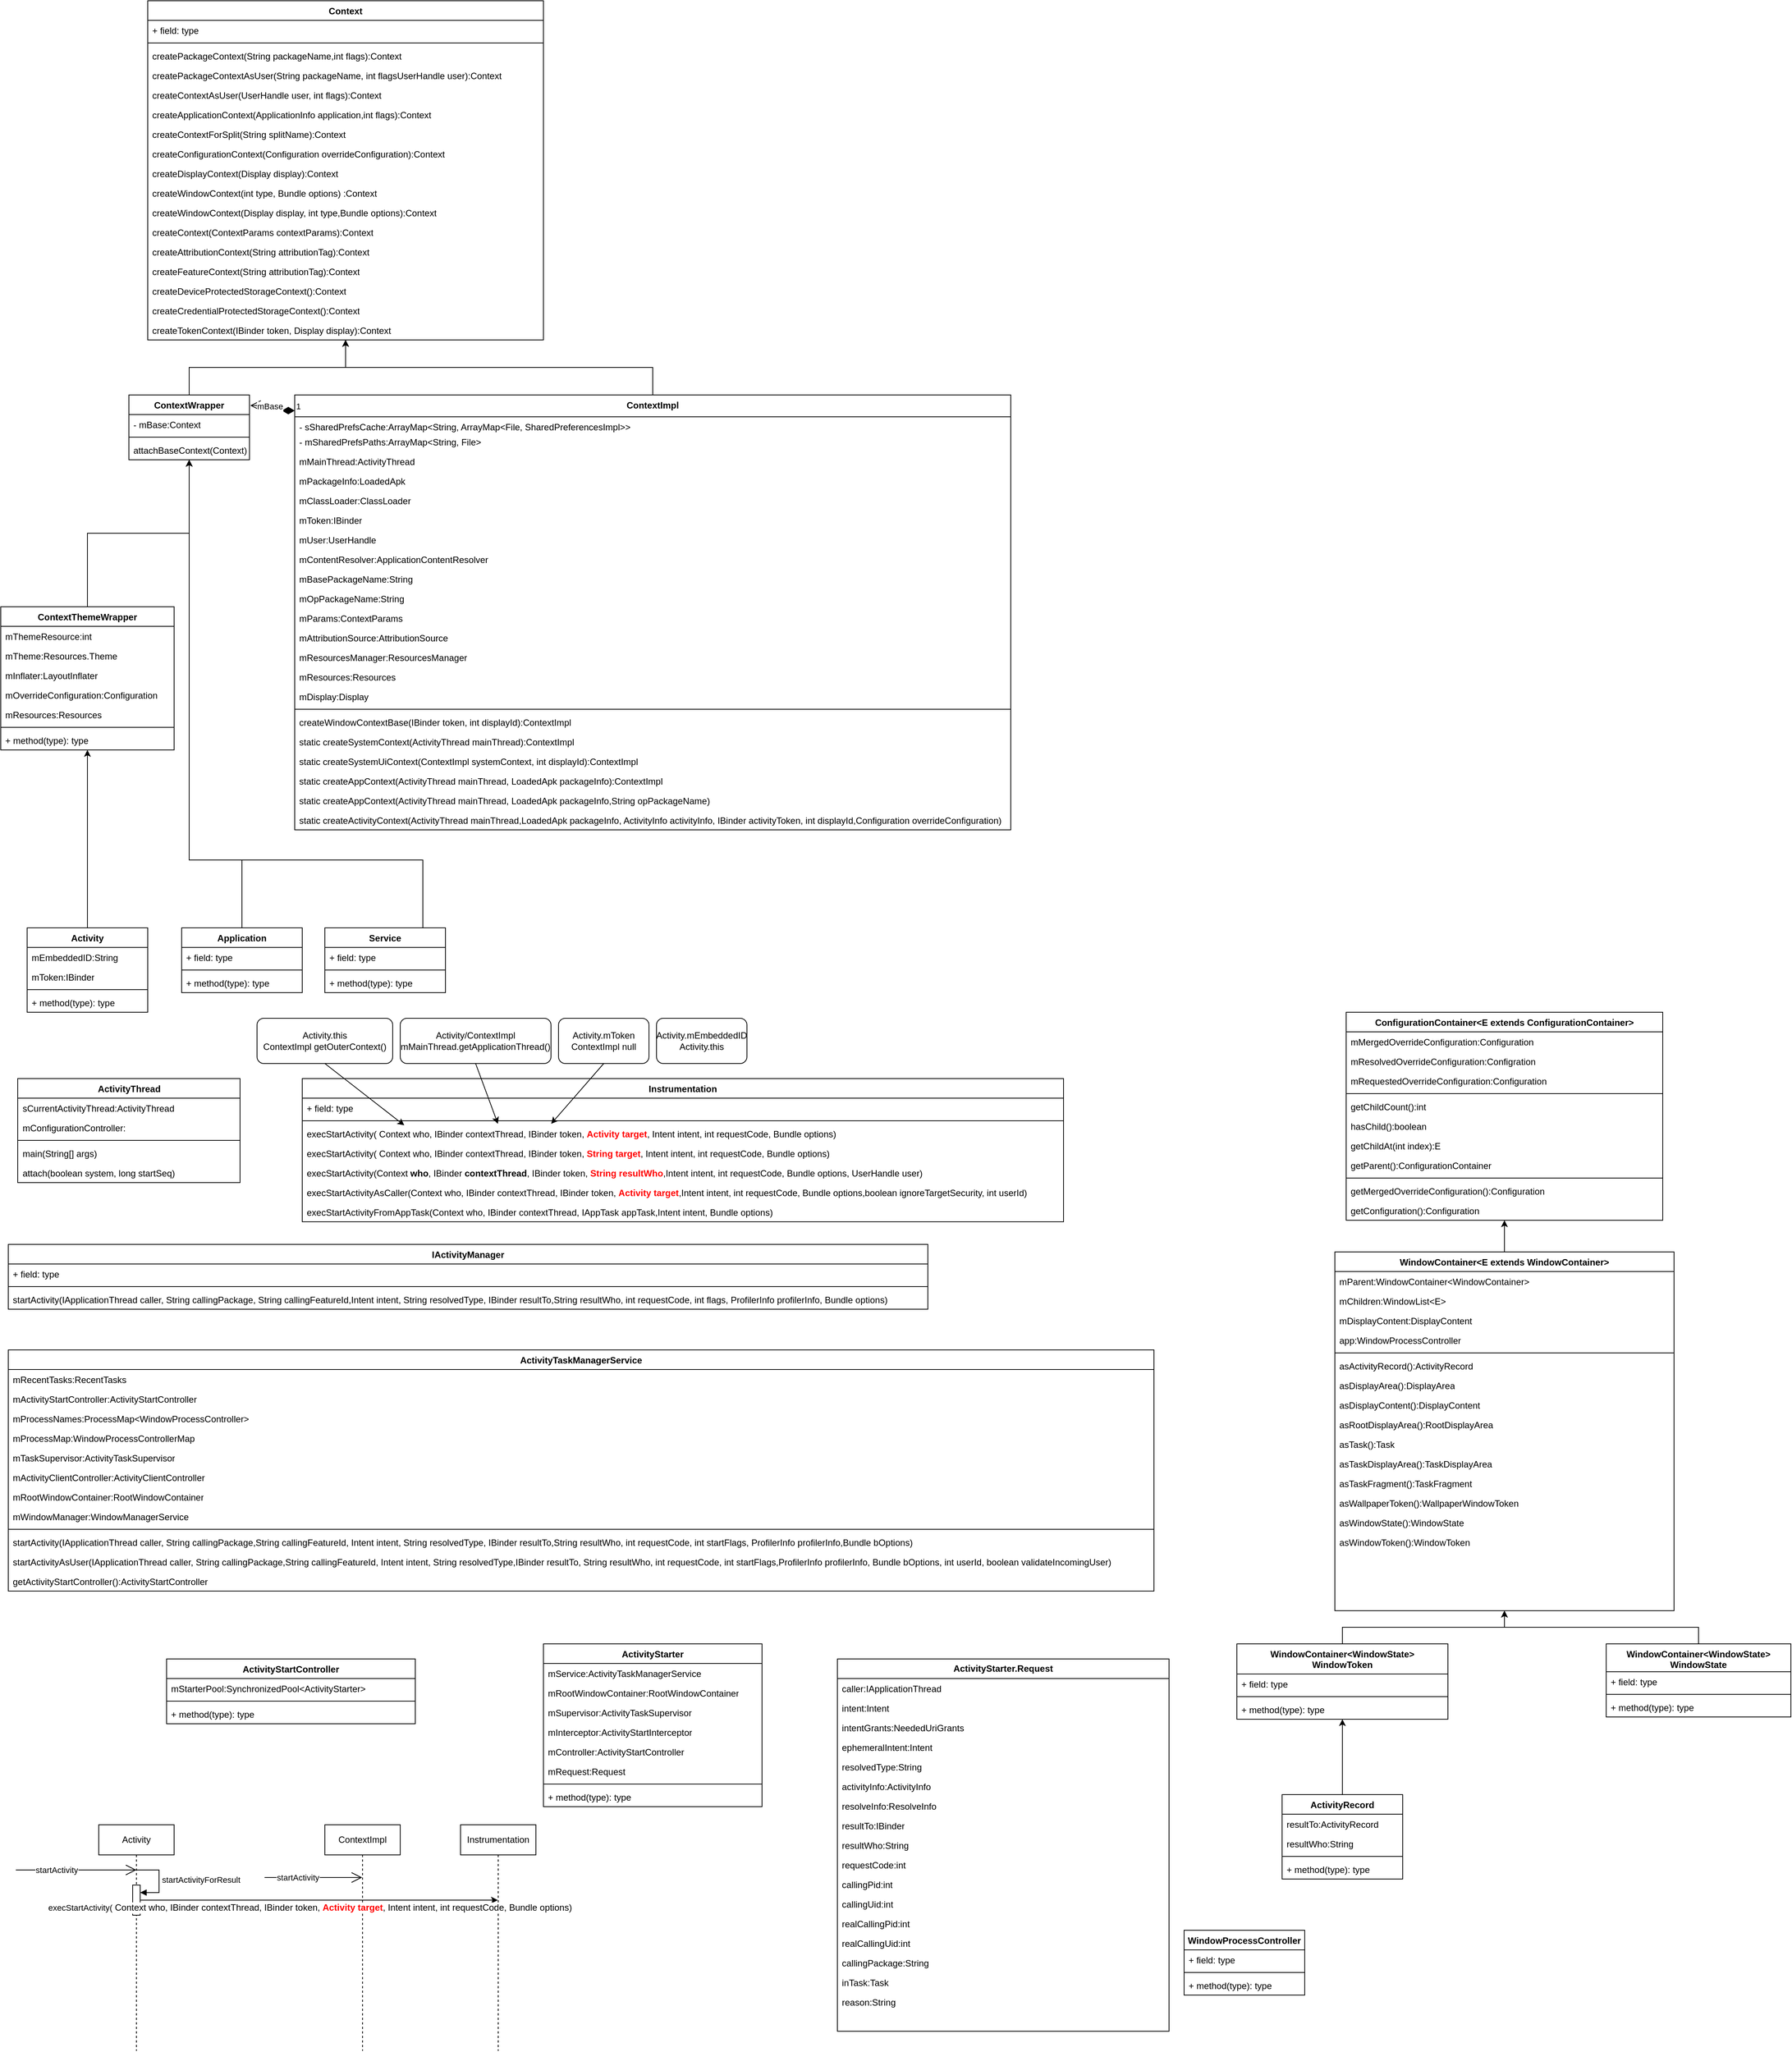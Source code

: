 <mxfile version="21.6.5" type="github">
  <diagram name="Page-1" id="OMmTHe43EUoeT7iVofyU">
    <mxGraphModel dx="1306" dy="1866" grid="1" gridSize="10" guides="1" tooltips="1" connect="1" arrows="1" fold="1" page="1" pageScale="1" pageWidth="850" pageHeight="1100" math="0" shadow="0">
      <root>
        <mxCell id="0" />
        <mxCell id="1" parent="0" />
        <mxCell id="ebWgYVlHbPhllgyKeteg-1" value="Context" style="swimlane;fontStyle=1;align=center;verticalAlign=top;childLayout=stackLayout;horizontal=1;startSize=26;horizontalStack=0;resizeParent=1;resizeParentMax=0;resizeLast=0;collapsible=1;marginBottom=0;whiteSpace=wrap;html=1;" parent="1" vertex="1">
          <mxGeometry x="235" y="-390" width="525" height="450" as="geometry" />
        </mxCell>
        <mxCell id="ebWgYVlHbPhllgyKeteg-2" value="+ field: type" style="text;strokeColor=none;fillColor=none;align=left;verticalAlign=top;spacingLeft=4;spacingRight=4;overflow=hidden;rotatable=0;points=[[0,0.5],[1,0.5]];portConstraint=eastwest;whiteSpace=wrap;html=1;" parent="ebWgYVlHbPhllgyKeteg-1" vertex="1">
          <mxGeometry y="26" width="525" height="26" as="geometry" />
        </mxCell>
        <mxCell id="ebWgYVlHbPhllgyKeteg-3" value="" style="line;strokeWidth=1;fillColor=none;align=left;verticalAlign=middle;spacingTop=-1;spacingLeft=3;spacingRight=3;rotatable=0;labelPosition=right;points=[];portConstraint=eastwest;strokeColor=inherit;" parent="ebWgYVlHbPhllgyKeteg-1" vertex="1">
          <mxGeometry y="52" width="525" height="8" as="geometry" />
        </mxCell>
        <mxCell id="ebWgYVlHbPhllgyKeteg-4" value="&lt;div&gt;createPackageContext(String packageName,&lt;span style=&quot;background-color: initial;&quot;&gt;int flags):Context&lt;/span&gt;&lt;/div&gt;" style="text;strokeColor=none;fillColor=none;align=left;verticalAlign=top;spacingLeft=4;spacingRight=4;overflow=hidden;rotatable=0;points=[[0,0.5],[1,0.5]];portConstraint=eastwest;whiteSpace=wrap;html=1;" parent="ebWgYVlHbPhllgyKeteg-1" vertex="1">
          <mxGeometry y="60" width="525" height="26" as="geometry" />
        </mxCell>
        <mxCell id="ebWgYVlHbPhllgyKeteg-61" value="&lt;div&gt;createPackageContextAsUser(&lt;span style=&quot;background-color: initial;&quot;&gt;String packageName, int flagsUserHandle user):Context&lt;/span&gt;&lt;/div&gt;" style="text;strokeColor=none;fillColor=none;align=left;verticalAlign=top;spacingLeft=4;spacingRight=4;overflow=hidden;rotatable=0;points=[[0,0.5],[1,0.5]];portConstraint=eastwest;whiteSpace=wrap;html=1;" parent="ebWgYVlHbPhllgyKeteg-1" vertex="1">
          <mxGeometry y="86" width="525" height="26" as="geometry" />
        </mxCell>
        <mxCell id="ebWgYVlHbPhllgyKeteg-62" value="createContextAsUser(UserHandle user, int flags):Context" style="text;strokeColor=none;fillColor=none;align=left;verticalAlign=top;spacingLeft=4;spacingRight=4;overflow=hidden;rotatable=0;points=[[0,0.5],[1,0.5]];portConstraint=eastwest;whiteSpace=wrap;html=1;" parent="ebWgYVlHbPhllgyKeteg-1" vertex="1">
          <mxGeometry y="112" width="525" height="26" as="geometry" />
        </mxCell>
        <mxCell id="ebWgYVlHbPhllgyKeteg-63" value="&lt;div&gt;createApplicationContext(ApplicationInfo application,&lt;span style=&quot;background-color: initial;&quot;&gt;int flags):Context&lt;/span&gt;&lt;/div&gt;" style="text;strokeColor=none;fillColor=none;align=left;verticalAlign=top;spacingLeft=4;spacingRight=4;overflow=hidden;rotatable=0;points=[[0,0.5],[1,0.5]];portConstraint=eastwest;whiteSpace=wrap;html=1;" parent="ebWgYVlHbPhllgyKeteg-1" vertex="1">
          <mxGeometry y="138" width="525" height="26" as="geometry" />
        </mxCell>
        <mxCell id="ebWgYVlHbPhllgyKeteg-64" value="createContextForSplit(String splitName):Context" style="text;strokeColor=none;fillColor=none;align=left;verticalAlign=top;spacingLeft=4;spacingRight=4;overflow=hidden;rotatable=0;points=[[0,0.5],[1,0.5]];portConstraint=eastwest;whiteSpace=wrap;html=1;" parent="ebWgYVlHbPhllgyKeteg-1" vertex="1">
          <mxGeometry y="164" width="525" height="26" as="geometry" />
        </mxCell>
        <mxCell id="ebWgYVlHbPhllgyKeteg-65" value="&lt;div&gt;createConfigurationContext(&lt;span style=&quot;background-color: initial;&quot;&gt;Configuration overrideConfiguration):Context&lt;/span&gt;&lt;/div&gt;" style="text;strokeColor=none;fillColor=none;align=left;verticalAlign=top;spacingLeft=4;spacingRight=4;overflow=hidden;rotatable=0;points=[[0,0.5],[1,0.5]];portConstraint=eastwest;whiteSpace=wrap;html=1;" parent="ebWgYVlHbPhllgyKeteg-1" vertex="1">
          <mxGeometry y="190" width="525" height="26" as="geometry" />
        </mxCell>
        <mxCell id="ebWgYVlHbPhllgyKeteg-66" value="createDisplayContext(Display display):Context" style="text;strokeColor=none;fillColor=none;align=left;verticalAlign=top;spacingLeft=4;spacingRight=4;overflow=hidden;rotatable=0;points=[[0,0.5],[1,0.5]];portConstraint=eastwest;whiteSpace=wrap;html=1;" parent="ebWgYVlHbPhllgyKeteg-1" vertex="1">
          <mxGeometry y="216" width="525" height="26" as="geometry" />
        </mxCell>
        <mxCell id="ebWgYVlHbPhllgyKeteg-67" value="createWindowContext(int type, Bundle options) :Context" style="text;strokeColor=none;fillColor=none;align=left;verticalAlign=top;spacingLeft=4;spacingRight=4;overflow=hidden;rotatable=0;points=[[0,0.5],[1,0.5]];portConstraint=eastwest;whiteSpace=wrap;html=1;" parent="ebWgYVlHbPhllgyKeteg-1" vertex="1">
          <mxGeometry y="242" width="525" height="26" as="geometry" />
        </mxCell>
        <mxCell id="ebWgYVlHbPhllgyKeteg-68" value="&lt;div&gt;createWindowContext(Display display, int type,&lt;span style=&quot;background-color: initial;&quot;&gt;Bundle options):Context&lt;/span&gt;&lt;/div&gt;" style="text;strokeColor=none;fillColor=none;align=left;verticalAlign=top;spacingLeft=4;spacingRight=4;overflow=hidden;rotatable=0;points=[[0,0.5],[1,0.5]];portConstraint=eastwest;whiteSpace=wrap;html=1;" parent="ebWgYVlHbPhllgyKeteg-1" vertex="1">
          <mxGeometry y="268" width="525" height="26" as="geometry" />
        </mxCell>
        <mxCell id="ebWgYVlHbPhllgyKeteg-69" value="createContext(ContextParams contextParams):Context" style="text;strokeColor=none;fillColor=none;align=left;verticalAlign=top;spacingLeft=4;spacingRight=4;overflow=hidden;rotatable=0;points=[[0,0.5],[1,0.5]];portConstraint=eastwest;whiteSpace=wrap;html=1;" parent="ebWgYVlHbPhllgyKeteg-1" vertex="1">
          <mxGeometry y="294" width="525" height="26" as="geometry" />
        </mxCell>
        <mxCell id="ebWgYVlHbPhllgyKeteg-70" value="createAttributionContext(String attributionTag):Context" style="text;strokeColor=none;fillColor=none;align=left;verticalAlign=top;spacingLeft=4;spacingRight=4;overflow=hidden;rotatable=0;points=[[0,0.5],[1,0.5]];portConstraint=eastwest;whiteSpace=wrap;html=1;" parent="ebWgYVlHbPhllgyKeteg-1" vertex="1">
          <mxGeometry y="320" width="525" height="26" as="geometry" />
        </mxCell>
        <mxCell id="ebWgYVlHbPhllgyKeteg-71" value="createFeatureContext(String attributionTag):Context" style="text;strokeColor=none;fillColor=none;align=left;verticalAlign=top;spacingLeft=4;spacingRight=4;overflow=hidden;rotatable=0;points=[[0,0.5],[1,0.5]];portConstraint=eastwest;whiteSpace=wrap;html=1;" parent="ebWgYVlHbPhllgyKeteg-1" vertex="1">
          <mxGeometry y="346" width="525" height="26" as="geometry" />
        </mxCell>
        <mxCell id="ebWgYVlHbPhllgyKeteg-72" value="createDeviceProtectedStorageContext():Context" style="text;strokeColor=none;fillColor=none;align=left;verticalAlign=top;spacingLeft=4;spacingRight=4;overflow=hidden;rotatable=0;points=[[0,0.5],[1,0.5]];portConstraint=eastwest;whiteSpace=wrap;html=1;" parent="ebWgYVlHbPhllgyKeteg-1" vertex="1">
          <mxGeometry y="372" width="525" height="26" as="geometry" />
        </mxCell>
        <mxCell id="ebWgYVlHbPhllgyKeteg-73" value="createCredentialProtectedStorageContext():Context" style="text;strokeColor=none;fillColor=none;align=left;verticalAlign=top;spacingLeft=4;spacingRight=4;overflow=hidden;rotatable=0;points=[[0,0.5],[1,0.5]];portConstraint=eastwest;whiteSpace=wrap;html=1;" parent="ebWgYVlHbPhllgyKeteg-1" vertex="1">
          <mxGeometry y="398" width="525" height="26" as="geometry" />
        </mxCell>
        <mxCell id="ebWgYVlHbPhllgyKeteg-74" value="createTokenContext(IBinder token, Display display):Context" style="text;strokeColor=none;fillColor=none;align=left;verticalAlign=top;spacingLeft=4;spacingRight=4;overflow=hidden;rotatable=0;points=[[0,0.5],[1,0.5]];portConstraint=eastwest;whiteSpace=wrap;html=1;" parent="ebWgYVlHbPhllgyKeteg-1" vertex="1">
          <mxGeometry y="424" width="525" height="26" as="geometry" />
        </mxCell>
        <mxCell id="ebWgYVlHbPhllgyKeteg-59" style="edgeStyle=orthogonalEdgeStyle;rounded=0;orthogonalLoop=1;jettySize=auto;html=1;exitX=0.5;exitY=0;exitDx=0;exitDy=0;" parent="1" source="ebWgYVlHbPhllgyKeteg-5" target="ebWgYVlHbPhllgyKeteg-1" edge="1">
          <mxGeometry relative="1" as="geometry" />
        </mxCell>
        <mxCell id="ebWgYVlHbPhllgyKeteg-5" value="ContextWrapper" style="swimlane;fontStyle=1;align=center;verticalAlign=top;childLayout=stackLayout;horizontal=1;startSize=26;horizontalStack=0;resizeParent=1;resizeParentMax=0;resizeLast=0;collapsible=1;marginBottom=0;whiteSpace=wrap;html=1;" parent="1" vertex="1">
          <mxGeometry x="210" y="133" width="160" height="86" as="geometry" />
        </mxCell>
        <mxCell id="ebWgYVlHbPhllgyKeteg-6" value="-&amp;nbsp;mBase:Context" style="text;strokeColor=none;fillColor=none;align=left;verticalAlign=top;spacingLeft=4;spacingRight=4;overflow=hidden;rotatable=0;points=[[0,0.5],[1,0.5]];portConstraint=eastwest;whiteSpace=wrap;html=1;" parent="ebWgYVlHbPhllgyKeteg-5" vertex="1">
          <mxGeometry y="26" width="160" height="26" as="geometry" />
        </mxCell>
        <mxCell id="ebWgYVlHbPhllgyKeteg-7" value="" style="line;strokeWidth=1;fillColor=none;align=left;verticalAlign=middle;spacingTop=-1;spacingLeft=3;spacingRight=3;rotatable=0;labelPosition=right;points=[];portConstraint=eastwest;strokeColor=inherit;" parent="ebWgYVlHbPhllgyKeteg-5" vertex="1">
          <mxGeometry y="52" width="160" height="8" as="geometry" />
        </mxCell>
        <mxCell id="ebWgYVlHbPhllgyKeteg-8" value="attachBaseContext(Context)" style="text;strokeColor=none;fillColor=none;align=left;verticalAlign=top;spacingLeft=4;spacingRight=4;overflow=hidden;rotatable=0;points=[[0,0.5],[1,0.5]];portConstraint=eastwest;whiteSpace=wrap;html=1;" parent="ebWgYVlHbPhllgyKeteg-5" vertex="1">
          <mxGeometry y="60" width="160" height="26" as="geometry" />
        </mxCell>
        <mxCell id="ebWgYVlHbPhllgyKeteg-50" style="edgeStyle=orthogonalEdgeStyle;rounded=0;orthogonalLoop=1;jettySize=auto;html=1;exitX=0.5;exitY=0;exitDx=0;exitDy=0;" parent="1" source="ebWgYVlHbPhllgyKeteg-9" target="ebWgYVlHbPhllgyKeteg-5" edge="1">
          <mxGeometry relative="1" as="geometry" />
        </mxCell>
        <mxCell id="ebWgYVlHbPhllgyKeteg-9" value="ContextThemeWrapper" style="swimlane;fontStyle=1;align=center;verticalAlign=top;childLayout=stackLayout;horizontal=1;startSize=26;horizontalStack=0;resizeParent=1;resizeParentMax=0;resizeLast=0;collapsible=1;marginBottom=0;whiteSpace=wrap;html=1;" parent="1" vertex="1">
          <mxGeometry x="40" y="414" width="230" height="190" as="geometry" />
        </mxCell>
        <mxCell id="ebWgYVlHbPhllgyKeteg-10" value="mThemeResource:int" style="text;strokeColor=none;fillColor=none;align=left;verticalAlign=top;spacingLeft=4;spacingRight=4;overflow=hidden;rotatable=0;points=[[0,0.5],[1,0.5]];portConstraint=eastwest;whiteSpace=wrap;html=1;" parent="ebWgYVlHbPhllgyKeteg-9" vertex="1">
          <mxGeometry y="26" width="230" height="26" as="geometry" />
        </mxCell>
        <mxCell id="ebWgYVlHbPhllgyKeteg-45" value="mTheme:Resources.Theme" style="text;strokeColor=none;fillColor=none;align=left;verticalAlign=top;spacingLeft=4;spacingRight=4;overflow=hidden;rotatable=0;points=[[0,0.5],[1,0.5]];portConstraint=eastwest;whiteSpace=wrap;html=1;" parent="ebWgYVlHbPhllgyKeteg-9" vertex="1">
          <mxGeometry y="52" width="230" height="26" as="geometry" />
        </mxCell>
        <mxCell id="ebWgYVlHbPhllgyKeteg-44" value="mInflater:LayoutInflater" style="text;strokeColor=none;fillColor=none;align=left;verticalAlign=top;spacingLeft=4;spacingRight=4;overflow=hidden;rotatable=0;points=[[0,0.5],[1,0.5]];portConstraint=eastwest;whiteSpace=wrap;html=1;" parent="ebWgYVlHbPhllgyKeteg-9" vertex="1">
          <mxGeometry y="78" width="230" height="26" as="geometry" />
        </mxCell>
        <mxCell id="ebWgYVlHbPhllgyKeteg-47" value="mOverrideConfiguration:Configuration" style="text;strokeColor=none;fillColor=none;align=left;verticalAlign=top;spacingLeft=4;spacingRight=4;overflow=hidden;rotatable=0;points=[[0,0.5],[1,0.5]];portConstraint=eastwest;whiteSpace=wrap;html=1;" parent="ebWgYVlHbPhllgyKeteg-9" vertex="1">
          <mxGeometry y="104" width="230" height="26" as="geometry" />
        </mxCell>
        <mxCell id="ebWgYVlHbPhllgyKeteg-46" value="mResources:Resources" style="text;strokeColor=none;fillColor=none;align=left;verticalAlign=top;spacingLeft=4;spacingRight=4;overflow=hidden;rotatable=0;points=[[0,0.5],[1,0.5]];portConstraint=eastwest;whiteSpace=wrap;html=1;" parent="ebWgYVlHbPhllgyKeteg-9" vertex="1">
          <mxGeometry y="130" width="230" height="26" as="geometry" />
        </mxCell>
        <mxCell id="ebWgYVlHbPhllgyKeteg-11" value="" style="line;strokeWidth=1;fillColor=none;align=left;verticalAlign=middle;spacingTop=-1;spacingLeft=3;spacingRight=3;rotatable=0;labelPosition=right;points=[];portConstraint=eastwest;strokeColor=inherit;" parent="ebWgYVlHbPhllgyKeteg-9" vertex="1">
          <mxGeometry y="156" width="230" height="8" as="geometry" />
        </mxCell>
        <mxCell id="ebWgYVlHbPhllgyKeteg-12" value="+ method(type): type" style="text;strokeColor=none;fillColor=none;align=left;verticalAlign=top;spacingLeft=4;spacingRight=4;overflow=hidden;rotatable=0;points=[[0,0.5],[1,0.5]];portConstraint=eastwest;whiteSpace=wrap;html=1;" parent="ebWgYVlHbPhllgyKeteg-9" vertex="1">
          <mxGeometry y="164" width="230" height="26" as="geometry" />
        </mxCell>
        <mxCell id="ebWgYVlHbPhllgyKeteg-60" style="edgeStyle=orthogonalEdgeStyle;rounded=0;orthogonalLoop=1;jettySize=auto;html=1;exitX=0.5;exitY=0;exitDx=0;exitDy=0;" parent="1" source="ebWgYVlHbPhllgyKeteg-13" target="ebWgYVlHbPhllgyKeteg-1" edge="1">
          <mxGeometry relative="1" as="geometry" />
        </mxCell>
        <mxCell id="ebWgYVlHbPhllgyKeteg-13" value="ContextImpl" style="swimlane;fontStyle=1;align=center;verticalAlign=top;childLayout=stackLayout;horizontal=1;startSize=29;horizontalStack=0;resizeParent=1;resizeParentMax=0;resizeLast=0;collapsible=1;marginBottom=0;whiteSpace=wrap;html=1;" parent="1" vertex="1">
          <mxGeometry x="430" y="133" width="950" height="577" as="geometry" />
        </mxCell>
        <mxCell id="ebWgYVlHbPhllgyKeteg-14" value="- sSharedPrefsCache:ArrayMap&amp;lt;String, ArrayMap&amp;lt;File, SharedPreferencesImpl&amp;gt;&amp;gt;" style="text;strokeColor=none;fillColor=none;align=left;verticalAlign=top;spacingLeft=4;spacingRight=4;overflow=hidden;rotatable=0;points=[[0,0.5],[1,0.5]];portConstraint=eastwest;whiteSpace=wrap;html=1;" parent="ebWgYVlHbPhllgyKeteg-13" vertex="1">
          <mxGeometry y="29" width="950" height="20" as="geometry" />
        </mxCell>
        <mxCell id="ebWgYVlHbPhllgyKeteg-30" value="-&amp;nbsp;mSharedPrefsPaths:ArrayMap&amp;lt;String, File&amp;gt;" style="text;strokeColor=none;fillColor=none;align=left;verticalAlign=top;spacingLeft=4;spacingRight=4;overflow=hidden;rotatable=0;points=[[0,0.5],[1,0.5]];portConstraint=eastwest;whiteSpace=wrap;html=1;" parent="ebWgYVlHbPhllgyKeteg-13" vertex="1">
          <mxGeometry y="49" width="950" height="26" as="geometry" />
        </mxCell>
        <mxCell id="ebWgYVlHbPhllgyKeteg-54" value="mMainThread:ActivityThread" style="text;strokeColor=none;fillColor=none;align=left;verticalAlign=top;spacingLeft=4;spacingRight=4;overflow=hidden;rotatable=0;points=[[0,0.5],[1,0.5]];portConstraint=eastwest;whiteSpace=wrap;html=1;" parent="ebWgYVlHbPhllgyKeteg-13" vertex="1">
          <mxGeometry y="75" width="950" height="26" as="geometry" />
        </mxCell>
        <mxCell id="ebWgYVlHbPhllgyKeteg-31" value="mPackageInfo:LoadedApk" style="text;strokeColor=none;fillColor=none;align=left;verticalAlign=top;spacingLeft=4;spacingRight=4;overflow=hidden;rotatable=0;points=[[0,0.5],[1,0.5]];portConstraint=eastwest;whiteSpace=wrap;html=1;" parent="ebWgYVlHbPhllgyKeteg-13" vertex="1">
          <mxGeometry y="101" width="950" height="26" as="geometry" />
        </mxCell>
        <mxCell id="ebWgYVlHbPhllgyKeteg-33" value="mClassLoader:ClassLoader" style="text;strokeColor=none;fillColor=none;align=left;verticalAlign=top;spacingLeft=4;spacingRight=4;overflow=hidden;rotatable=0;points=[[0,0.5],[1,0.5]];portConstraint=eastwest;whiteSpace=wrap;html=1;" parent="ebWgYVlHbPhllgyKeteg-13" vertex="1">
          <mxGeometry y="127" width="950" height="26" as="geometry" />
        </mxCell>
        <mxCell id="ebWgYVlHbPhllgyKeteg-35" value="mToken:IBinder" style="text;strokeColor=none;fillColor=none;align=left;verticalAlign=top;spacingLeft=4;spacingRight=4;overflow=hidden;rotatable=0;points=[[0,0.5],[1,0.5]];portConstraint=eastwest;whiteSpace=wrap;html=1;" parent="ebWgYVlHbPhllgyKeteg-13" vertex="1">
          <mxGeometry y="153" width="950" height="26" as="geometry" />
        </mxCell>
        <mxCell id="ebWgYVlHbPhllgyKeteg-34" value="mUser:UserHandle" style="text;strokeColor=none;fillColor=none;align=left;verticalAlign=top;spacingLeft=4;spacingRight=4;overflow=hidden;rotatable=0;points=[[0,0.5],[1,0.5]];portConstraint=eastwest;whiteSpace=wrap;html=1;" parent="ebWgYVlHbPhllgyKeteg-13" vertex="1">
          <mxGeometry y="179" width="950" height="26" as="geometry" />
        </mxCell>
        <mxCell id="ebWgYVlHbPhllgyKeteg-36" value="mContentResolver:ApplicationContentResolver" style="text;strokeColor=none;fillColor=none;align=left;verticalAlign=top;spacingLeft=4;spacingRight=4;overflow=hidden;rotatable=0;points=[[0,0.5],[1,0.5]];portConstraint=eastwest;whiteSpace=wrap;html=1;" parent="ebWgYVlHbPhllgyKeteg-13" vertex="1">
          <mxGeometry y="205" width="950" height="26" as="geometry" />
        </mxCell>
        <mxCell id="ebWgYVlHbPhllgyKeteg-38" value="mBasePackageName:String" style="text;strokeColor=none;fillColor=none;align=left;verticalAlign=top;spacingLeft=4;spacingRight=4;overflow=hidden;rotatable=0;points=[[0,0.5],[1,0.5]];portConstraint=eastwest;whiteSpace=wrap;html=1;" parent="ebWgYVlHbPhllgyKeteg-13" vertex="1">
          <mxGeometry y="231" width="950" height="26" as="geometry" />
        </mxCell>
        <mxCell id="ebWgYVlHbPhllgyKeteg-37" value="mOpPackageName:String" style="text;strokeColor=none;fillColor=none;align=left;verticalAlign=top;spacingLeft=4;spacingRight=4;overflow=hidden;rotatable=0;points=[[0,0.5],[1,0.5]];portConstraint=eastwest;whiteSpace=wrap;html=1;" parent="ebWgYVlHbPhllgyKeteg-13" vertex="1">
          <mxGeometry y="257" width="950" height="26" as="geometry" />
        </mxCell>
        <mxCell id="ebWgYVlHbPhllgyKeteg-39" value="mParams:ContextParams" style="text;strokeColor=none;fillColor=none;align=left;verticalAlign=top;spacingLeft=4;spacingRight=4;overflow=hidden;rotatable=0;points=[[0,0.5],[1,0.5]];portConstraint=eastwest;whiteSpace=wrap;html=1;" parent="ebWgYVlHbPhllgyKeteg-13" vertex="1">
          <mxGeometry y="283" width="950" height="26" as="geometry" />
        </mxCell>
        <mxCell id="ebWgYVlHbPhllgyKeteg-41" value="mAttributionSource:AttributionSource" style="text;strokeColor=none;fillColor=none;align=left;verticalAlign=top;spacingLeft=4;spacingRight=4;overflow=hidden;rotatable=0;points=[[0,0.5],[1,0.5]];portConstraint=eastwest;whiteSpace=wrap;html=1;" parent="ebWgYVlHbPhllgyKeteg-13" vertex="1">
          <mxGeometry y="309" width="950" height="26" as="geometry" />
        </mxCell>
        <mxCell id="ebWgYVlHbPhllgyKeteg-40" value="mResourcesManager:ResourcesManager" style="text;strokeColor=none;fillColor=none;align=left;verticalAlign=top;spacingLeft=4;spacingRight=4;overflow=hidden;rotatable=0;points=[[0,0.5],[1,0.5]];portConstraint=eastwest;whiteSpace=wrap;html=1;" parent="ebWgYVlHbPhllgyKeteg-13" vertex="1">
          <mxGeometry y="335" width="950" height="26" as="geometry" />
        </mxCell>
        <mxCell id="ebWgYVlHbPhllgyKeteg-43" value="mResources:Resources" style="text;strokeColor=none;fillColor=none;align=left;verticalAlign=top;spacingLeft=4;spacingRight=4;overflow=hidden;rotatable=0;points=[[0,0.5],[1,0.5]];portConstraint=eastwest;whiteSpace=wrap;html=1;" parent="ebWgYVlHbPhllgyKeteg-13" vertex="1">
          <mxGeometry y="361" width="950" height="26" as="geometry" />
        </mxCell>
        <mxCell id="ebWgYVlHbPhllgyKeteg-42" value="mDisplay:Display" style="text;strokeColor=none;fillColor=none;align=left;verticalAlign=top;spacingLeft=4;spacingRight=4;overflow=hidden;rotatable=0;points=[[0,0.5],[1,0.5]];portConstraint=eastwest;whiteSpace=wrap;html=1;" parent="ebWgYVlHbPhllgyKeteg-13" vertex="1">
          <mxGeometry y="387" width="950" height="26" as="geometry" />
        </mxCell>
        <mxCell id="ebWgYVlHbPhllgyKeteg-15" value="" style="line;strokeWidth=1;fillColor=none;align=left;verticalAlign=middle;spacingTop=-1;spacingLeft=3;spacingRight=3;rotatable=0;labelPosition=right;points=[];portConstraint=eastwest;strokeColor=inherit;" parent="ebWgYVlHbPhllgyKeteg-13" vertex="1">
          <mxGeometry y="413" width="950" height="8" as="geometry" />
        </mxCell>
        <mxCell id="ebWgYVlHbPhllgyKeteg-16" value="createWindowContextBase(IBinder token, int displayId):ContextImpl" style="text;strokeColor=none;fillColor=none;align=left;verticalAlign=top;spacingLeft=4;spacingRight=4;overflow=hidden;rotatable=0;points=[[0,0.5],[1,0.5]];portConstraint=eastwest;whiteSpace=wrap;html=1;" parent="ebWgYVlHbPhllgyKeteg-13" vertex="1">
          <mxGeometry y="421" width="950" height="26" as="geometry" />
        </mxCell>
        <mxCell id="ebWgYVlHbPhllgyKeteg-77" value="static createSystemContext(ActivityThread mainThread):ContextImpl" style="text;strokeColor=none;fillColor=none;align=left;verticalAlign=top;spacingLeft=4;spacingRight=4;overflow=hidden;rotatable=0;points=[[0,0.5],[1,0.5]];portConstraint=eastwest;whiteSpace=wrap;html=1;" parent="ebWgYVlHbPhllgyKeteg-13" vertex="1">
          <mxGeometry y="447" width="950" height="26" as="geometry" />
        </mxCell>
        <mxCell id="ebWgYVlHbPhllgyKeteg-76" value="static createSystemUiContext(ContextImpl systemContext, int displayId):ContextImpl" style="text;strokeColor=none;fillColor=none;align=left;verticalAlign=top;spacingLeft=4;spacingRight=4;overflow=hidden;rotatable=0;points=[[0,0.5],[1,0.5]];portConstraint=eastwest;whiteSpace=wrap;html=1;" parent="ebWgYVlHbPhllgyKeteg-13" vertex="1">
          <mxGeometry y="473" width="950" height="26" as="geometry" />
        </mxCell>
        <mxCell id="ebWgYVlHbPhllgyKeteg-75" value="static createAppContext(ActivityThread mainThread, LoadedApk packageInfo):ContextImpl" style="text;strokeColor=none;fillColor=none;align=left;verticalAlign=top;spacingLeft=4;spacingRight=4;overflow=hidden;rotatable=0;points=[[0,0.5],[1,0.5]];portConstraint=eastwest;whiteSpace=wrap;html=1;" parent="ebWgYVlHbPhllgyKeteg-13" vertex="1">
          <mxGeometry y="499" width="950" height="26" as="geometry" />
        </mxCell>
        <mxCell id="ebWgYVlHbPhllgyKeteg-79" value="&lt;div&gt;static createAppContext(ActivityThread mainThread, LoadedApk packageInfo,&lt;span style=&quot;background-color: initial;&quot;&gt;String opPackageName)&lt;/span&gt;&lt;/div&gt;" style="text;strokeColor=none;fillColor=none;align=left;verticalAlign=top;spacingLeft=4;spacingRight=4;overflow=hidden;rotatable=0;points=[[0,0.5],[1,0.5]];portConstraint=eastwest;whiteSpace=wrap;html=1;" parent="ebWgYVlHbPhllgyKeteg-13" vertex="1">
          <mxGeometry y="525" width="950" height="26" as="geometry" />
        </mxCell>
        <mxCell id="ebWgYVlHbPhllgyKeteg-80" value="&lt;div&gt;static createActivityContext(ActivityThread mainThread,&lt;span style=&quot;background-color: initial;&quot;&gt;LoadedApk packageInfo, ActivityInfo activityInfo, IBinder activityToken, int displayId,&lt;/span&gt;&lt;span style=&quot;background-color: initial;&quot;&gt;Configuration overrideConfiguration)&lt;/span&gt;&lt;/div&gt;" style="text;strokeColor=none;fillColor=none;align=left;verticalAlign=top;spacingLeft=4;spacingRight=4;overflow=hidden;rotatable=0;points=[[0,0.5],[1,0.5]];portConstraint=eastwest;whiteSpace=wrap;html=1;" parent="ebWgYVlHbPhllgyKeteg-13" vertex="1">
          <mxGeometry y="551" width="950" height="26" as="geometry" />
        </mxCell>
        <mxCell id="ebWgYVlHbPhllgyKeteg-55" style="edgeStyle=orthogonalEdgeStyle;rounded=0;orthogonalLoop=1;jettySize=auto;html=1;exitX=0.5;exitY=0;exitDx=0;exitDy=0;" parent="1" source="ebWgYVlHbPhllgyKeteg-17" target="ebWgYVlHbPhllgyKeteg-9" edge="1">
          <mxGeometry relative="1" as="geometry" />
        </mxCell>
        <mxCell id="ebWgYVlHbPhllgyKeteg-17" value="Activity" style="swimlane;fontStyle=1;align=center;verticalAlign=top;childLayout=stackLayout;horizontal=1;startSize=26;horizontalStack=0;resizeParent=1;resizeParentMax=0;resizeLast=0;collapsible=1;marginBottom=0;whiteSpace=wrap;html=1;" parent="1" vertex="1">
          <mxGeometry x="75" y="840" width="160" height="112" as="geometry" />
        </mxCell>
        <mxCell id="ebWgYVlHbPhllgyKeteg-18" value="mEmbeddedID:String" style="text;strokeColor=none;fillColor=none;align=left;verticalAlign=top;spacingLeft=4;spacingRight=4;overflow=hidden;rotatable=0;points=[[0,0.5],[1,0.5]];portConstraint=eastwest;whiteSpace=wrap;html=1;" parent="ebWgYVlHbPhllgyKeteg-17" vertex="1">
          <mxGeometry y="26" width="160" height="26" as="geometry" />
        </mxCell>
        <mxCell id="ebWgYVlHbPhllgyKeteg-113" value="mToken:IBinder" style="text;strokeColor=none;fillColor=none;align=left;verticalAlign=top;spacingLeft=4;spacingRight=4;overflow=hidden;rotatable=0;points=[[0,0.5],[1,0.5]];portConstraint=eastwest;whiteSpace=wrap;html=1;" parent="ebWgYVlHbPhllgyKeteg-17" vertex="1">
          <mxGeometry y="52" width="160" height="26" as="geometry" />
        </mxCell>
        <mxCell id="ebWgYVlHbPhllgyKeteg-19" value="" style="line;strokeWidth=1;fillColor=none;align=left;verticalAlign=middle;spacingTop=-1;spacingLeft=3;spacingRight=3;rotatable=0;labelPosition=right;points=[];portConstraint=eastwest;strokeColor=inherit;" parent="ebWgYVlHbPhllgyKeteg-17" vertex="1">
          <mxGeometry y="78" width="160" height="8" as="geometry" />
        </mxCell>
        <mxCell id="ebWgYVlHbPhllgyKeteg-20" value="+ method(type): type" style="text;strokeColor=none;fillColor=none;align=left;verticalAlign=top;spacingLeft=4;spacingRight=4;overflow=hidden;rotatable=0;points=[[0,0.5],[1,0.5]];portConstraint=eastwest;whiteSpace=wrap;html=1;" parent="ebWgYVlHbPhllgyKeteg-17" vertex="1">
          <mxGeometry y="86" width="160" height="26" as="geometry" />
        </mxCell>
        <mxCell id="ebWgYVlHbPhllgyKeteg-49" style="edgeStyle=orthogonalEdgeStyle;rounded=0;orthogonalLoop=1;jettySize=auto;html=1;exitX=0.5;exitY=0;exitDx=0;exitDy=0;" parent="1" source="ebWgYVlHbPhllgyKeteg-21" target="ebWgYVlHbPhllgyKeteg-5" edge="1">
          <mxGeometry relative="1" as="geometry">
            <Array as="points">
              <mxPoint x="600" y="840" />
              <mxPoint x="600" y="750" />
              <mxPoint x="290" y="750" />
            </Array>
          </mxGeometry>
        </mxCell>
        <mxCell id="ebWgYVlHbPhllgyKeteg-21" value="Service" style="swimlane;fontStyle=1;align=center;verticalAlign=top;childLayout=stackLayout;horizontal=1;startSize=26;horizontalStack=0;resizeParent=1;resizeParentMax=0;resizeLast=0;collapsible=1;marginBottom=0;whiteSpace=wrap;html=1;" parent="1" vertex="1">
          <mxGeometry x="470" y="840" width="160" height="86" as="geometry" />
        </mxCell>
        <mxCell id="ebWgYVlHbPhllgyKeteg-22" value="+ field: type" style="text;strokeColor=none;fillColor=none;align=left;verticalAlign=top;spacingLeft=4;spacingRight=4;overflow=hidden;rotatable=0;points=[[0,0.5],[1,0.5]];portConstraint=eastwest;whiteSpace=wrap;html=1;" parent="ebWgYVlHbPhllgyKeteg-21" vertex="1">
          <mxGeometry y="26" width="160" height="26" as="geometry" />
        </mxCell>
        <mxCell id="ebWgYVlHbPhllgyKeteg-23" value="" style="line;strokeWidth=1;fillColor=none;align=left;verticalAlign=middle;spacingTop=-1;spacingLeft=3;spacingRight=3;rotatable=0;labelPosition=right;points=[];portConstraint=eastwest;strokeColor=inherit;" parent="ebWgYVlHbPhllgyKeteg-21" vertex="1">
          <mxGeometry y="52" width="160" height="8" as="geometry" />
        </mxCell>
        <mxCell id="ebWgYVlHbPhllgyKeteg-24" value="+ method(type): type" style="text;strokeColor=none;fillColor=none;align=left;verticalAlign=top;spacingLeft=4;spacingRight=4;overflow=hidden;rotatable=0;points=[[0,0.5],[1,0.5]];portConstraint=eastwest;whiteSpace=wrap;html=1;" parent="ebWgYVlHbPhllgyKeteg-21" vertex="1">
          <mxGeometry y="60" width="160" height="26" as="geometry" />
        </mxCell>
        <mxCell id="ebWgYVlHbPhllgyKeteg-48" style="edgeStyle=orthogonalEdgeStyle;rounded=0;orthogonalLoop=1;jettySize=auto;html=1;exitX=0.5;exitY=0;exitDx=0;exitDy=0;" parent="1" source="ebWgYVlHbPhllgyKeteg-25" target="ebWgYVlHbPhllgyKeteg-5" edge="1">
          <mxGeometry relative="1" as="geometry">
            <Array as="points">
              <mxPoint x="360" y="750" />
              <mxPoint x="290" y="750" />
            </Array>
          </mxGeometry>
        </mxCell>
        <mxCell id="ebWgYVlHbPhllgyKeteg-25" value="Application" style="swimlane;fontStyle=1;align=center;verticalAlign=top;childLayout=stackLayout;horizontal=1;startSize=26;horizontalStack=0;resizeParent=1;resizeParentMax=0;resizeLast=0;collapsible=1;marginBottom=0;whiteSpace=wrap;html=1;" parent="1" vertex="1">
          <mxGeometry x="280" y="840" width="160" height="86" as="geometry" />
        </mxCell>
        <mxCell id="ebWgYVlHbPhllgyKeteg-26" value="+ field: type" style="text;strokeColor=none;fillColor=none;align=left;verticalAlign=top;spacingLeft=4;spacingRight=4;overflow=hidden;rotatable=0;points=[[0,0.5],[1,0.5]];portConstraint=eastwest;whiteSpace=wrap;html=1;" parent="ebWgYVlHbPhllgyKeteg-25" vertex="1">
          <mxGeometry y="26" width="160" height="26" as="geometry" />
        </mxCell>
        <mxCell id="ebWgYVlHbPhllgyKeteg-27" value="" style="line;strokeWidth=1;fillColor=none;align=left;verticalAlign=middle;spacingTop=-1;spacingLeft=3;spacingRight=3;rotatable=0;labelPosition=right;points=[];portConstraint=eastwest;strokeColor=inherit;" parent="ebWgYVlHbPhllgyKeteg-25" vertex="1">
          <mxGeometry y="52" width="160" height="8" as="geometry" />
        </mxCell>
        <mxCell id="ebWgYVlHbPhllgyKeteg-28" value="+ method(type): type" style="text;strokeColor=none;fillColor=none;align=left;verticalAlign=top;spacingLeft=4;spacingRight=4;overflow=hidden;rotatable=0;points=[[0,0.5],[1,0.5]];portConstraint=eastwest;whiteSpace=wrap;html=1;" parent="ebWgYVlHbPhllgyKeteg-25" vertex="1">
          <mxGeometry y="60" width="160" height="26" as="geometry" />
        </mxCell>
        <mxCell id="ebWgYVlHbPhllgyKeteg-53" value="1" style="endArrow=open;html=1;endSize=12;startArrow=diamondThin;startSize=14;startFill=1;edgeStyle=orthogonalEdgeStyle;align=left;verticalAlign=bottom;rounded=0;exitX=0;exitY=0.036;exitDx=0;exitDy=0;exitPerimeter=0;entryX=1.006;entryY=0.163;entryDx=0;entryDy=0;entryPerimeter=0;" parent="1" source="ebWgYVlHbPhllgyKeteg-13" target="ebWgYVlHbPhllgyKeteg-5" edge="1">
          <mxGeometry x="-1" y="3" relative="1" as="geometry">
            <mxPoint x="340" y="380" as="sourcePoint" />
            <mxPoint x="380" y="147" as="targetPoint" />
          </mxGeometry>
        </mxCell>
        <mxCell id="ebWgYVlHbPhllgyKeteg-58" value="mBase" style="edgeLabel;html=1;align=center;verticalAlign=middle;resizable=0;points=[];" parent="ebWgYVlHbPhllgyKeteg-53" vertex="1" connectable="0">
          <mxGeometry x="0.245" y="1" relative="1" as="geometry">
            <mxPoint x="1" as="offset" />
          </mxGeometry>
        </mxCell>
        <mxCell id="ebWgYVlHbPhllgyKeteg-81" value="ActivityThread" style="swimlane;fontStyle=1;align=center;verticalAlign=top;childLayout=stackLayout;horizontal=1;startSize=26;horizontalStack=0;resizeParent=1;resizeParentMax=0;resizeLast=0;collapsible=1;marginBottom=0;whiteSpace=wrap;html=1;" parent="1" vertex="1">
          <mxGeometry x="62.5" y="1040" width="295" height="138" as="geometry" />
        </mxCell>
        <mxCell id="ebWgYVlHbPhllgyKeteg-82" value="sCurrentActivityThread:ActivityThread" style="text;strokeColor=none;fillColor=none;align=left;verticalAlign=top;spacingLeft=4;spacingRight=4;overflow=hidden;rotatable=0;points=[[0,0.5],[1,0.5]];portConstraint=eastwest;whiteSpace=wrap;html=1;" parent="ebWgYVlHbPhllgyKeteg-81" vertex="1">
          <mxGeometry y="26" width="295" height="26" as="geometry" />
        </mxCell>
        <mxCell id="ebWgYVlHbPhllgyKeteg-86" value="mConfigurationController:" style="text;strokeColor=none;fillColor=none;align=left;verticalAlign=top;spacingLeft=4;spacingRight=4;overflow=hidden;rotatable=0;points=[[0,0.5],[1,0.5]];portConstraint=eastwest;whiteSpace=wrap;html=1;" parent="ebWgYVlHbPhllgyKeteg-81" vertex="1">
          <mxGeometry y="52" width="295" height="26" as="geometry" />
        </mxCell>
        <mxCell id="ebWgYVlHbPhllgyKeteg-83" value="" style="line;strokeWidth=1;fillColor=none;align=left;verticalAlign=middle;spacingTop=-1;spacingLeft=3;spacingRight=3;rotatable=0;labelPosition=right;points=[];portConstraint=eastwest;strokeColor=inherit;" parent="ebWgYVlHbPhllgyKeteg-81" vertex="1">
          <mxGeometry y="78" width="295" height="8" as="geometry" />
        </mxCell>
        <mxCell id="ebWgYVlHbPhllgyKeteg-84" value="main(String[] args)" style="text;strokeColor=none;fillColor=none;align=left;verticalAlign=top;spacingLeft=4;spacingRight=4;overflow=hidden;rotatable=0;points=[[0,0.5],[1,0.5]];portConstraint=eastwest;whiteSpace=wrap;html=1;" parent="ebWgYVlHbPhllgyKeteg-81" vertex="1">
          <mxGeometry y="86" width="295" height="26" as="geometry" />
        </mxCell>
        <mxCell id="ebWgYVlHbPhllgyKeteg-85" value="attach(boolean system, long startSeq)" style="text;strokeColor=none;fillColor=none;align=left;verticalAlign=top;spacingLeft=4;spacingRight=4;overflow=hidden;rotatable=0;points=[[0,0.5],[1,0.5]];portConstraint=eastwest;whiteSpace=wrap;html=1;" parent="ebWgYVlHbPhllgyKeteg-81" vertex="1">
          <mxGeometry y="112" width="295" height="26" as="geometry" />
        </mxCell>
        <mxCell id="ebWgYVlHbPhllgyKeteg-89" value="Activity" style="shape=umlLifeline;perimeter=lifelinePerimeter;whiteSpace=wrap;html=1;container=1;dropTarget=0;collapsible=0;recursiveResize=0;outlineConnect=0;portConstraint=eastwest;newEdgeStyle={&quot;edgeStyle&quot;:&quot;elbowEdgeStyle&quot;,&quot;elbow&quot;:&quot;vertical&quot;,&quot;curved&quot;:0,&quot;rounded&quot;:0};" parent="1" vertex="1">
          <mxGeometry x="170" y="2030" width="100" height="300" as="geometry" />
        </mxCell>
        <mxCell id="ebWgYVlHbPhllgyKeteg-91" value="" style="html=1;points=[];perimeter=orthogonalPerimeter;outlineConnect=0;targetShapes=umlLifeline;portConstraint=eastwest;newEdgeStyle={&quot;edgeStyle&quot;:&quot;elbowEdgeStyle&quot;,&quot;elbow&quot;:&quot;vertical&quot;,&quot;curved&quot;:0,&quot;rounded&quot;:0};" parent="ebWgYVlHbPhllgyKeteg-89" vertex="1">
          <mxGeometry x="45" y="80" width="10" height="40" as="geometry" />
        </mxCell>
        <mxCell id="ebWgYVlHbPhllgyKeteg-92" value="startActivityForResult" style="html=1;align=left;spacingLeft=2;endArrow=block;rounded=0;edgeStyle=orthogonalEdgeStyle;curved=0;rounded=0;" parent="ebWgYVlHbPhllgyKeteg-89" target="ebWgYVlHbPhllgyKeteg-91" edge="1">
          <mxGeometry relative="1" as="geometry">
            <mxPoint x="50" y="60" as="sourcePoint" />
            <Array as="points">
              <mxPoint x="80" y="90" />
            </Array>
          </mxGeometry>
        </mxCell>
        <mxCell id="ebWgYVlHbPhllgyKeteg-90" value="ContextImpl" style="shape=umlLifeline;perimeter=lifelinePerimeter;whiteSpace=wrap;html=1;container=1;dropTarget=0;collapsible=0;recursiveResize=0;outlineConnect=0;portConstraint=eastwest;newEdgeStyle={&quot;edgeStyle&quot;:&quot;elbowEdgeStyle&quot;,&quot;elbow&quot;:&quot;vertical&quot;,&quot;curved&quot;:0,&quot;rounded&quot;:0};" parent="1" vertex="1">
          <mxGeometry x="470" y="2030" width="100" height="300" as="geometry" />
        </mxCell>
        <mxCell id="ebWgYVlHbPhllgyKeteg-93" value="" style="endArrow=open;endFill=1;endSize=12;html=1;rounded=0;" parent="1" edge="1">
          <mxGeometry width="160" relative="1" as="geometry">
            <mxPoint x="60" y="2090" as="sourcePoint" />
            <mxPoint x="220" y="2090" as="targetPoint" />
          </mxGeometry>
        </mxCell>
        <mxCell id="ebWgYVlHbPhllgyKeteg-94" value="startActivity" style="edgeLabel;html=1;align=center;verticalAlign=middle;resizable=0;points=[];" parent="ebWgYVlHbPhllgyKeteg-93" vertex="1" connectable="0">
          <mxGeometry x="-0.325" relative="1" as="geometry">
            <mxPoint as="offset" />
          </mxGeometry>
        </mxCell>
        <mxCell id="ebWgYVlHbPhllgyKeteg-95" value="Instrumentation" style="shape=umlLifeline;perimeter=lifelinePerimeter;whiteSpace=wrap;html=1;container=1;dropTarget=0;collapsible=0;recursiveResize=0;outlineConnect=0;portConstraint=eastwest;newEdgeStyle={&quot;edgeStyle&quot;:&quot;elbowEdgeStyle&quot;,&quot;elbow&quot;:&quot;vertical&quot;,&quot;curved&quot;:0,&quot;rounded&quot;:0};" parent="1" vertex="1">
          <mxGeometry x="650" y="2030" width="100" height="300" as="geometry" />
        </mxCell>
        <mxCell id="ebWgYVlHbPhllgyKeteg-96" style="edgeStyle=elbowEdgeStyle;rounded=0;orthogonalLoop=1;jettySize=auto;html=1;elbow=vertical;curved=0;" parent="1" source="ebWgYVlHbPhllgyKeteg-91" target="ebWgYVlHbPhllgyKeteg-95" edge="1">
          <mxGeometry relative="1" as="geometry" />
        </mxCell>
        <mxCell id="ebWgYVlHbPhllgyKeteg-97" value="execStartActivity(&lt;span style=&quot;border-color: var(--border-color); font-size: 12px; text-align: left; background-color: initial;&quot;&gt;&amp;nbsp;Context who, IBinder contextThread, IBinder token,&amp;nbsp;&lt;b style=&quot;border-color: var(--border-color);&quot;&gt;&lt;font style=&quot;border-color: var(--border-color);&quot; color=&quot;#ff0000&quot;&gt;Activity target&lt;/font&gt;&lt;/b&gt;,&lt;/span&gt;&lt;span style=&quot;border-color: var(--border-color); font-size: 12px; text-align: left; background-color: initial;&quot;&gt;&amp;nbsp;Intent intent, int requestCode, Bundle options)&lt;/span&gt;" style="edgeLabel;html=1;align=center;verticalAlign=middle;resizable=0;points=[];" parent="ebWgYVlHbPhllgyKeteg-96" vertex="1" connectable="0">
          <mxGeometry x="-0.186" y="1" relative="1" as="geometry">
            <mxPoint x="32" y="11" as="offset" />
          </mxGeometry>
        </mxCell>
        <mxCell id="ebWgYVlHbPhllgyKeteg-98" value="Instrumentation" style="swimlane;fontStyle=1;align=center;verticalAlign=top;childLayout=stackLayout;horizontal=1;startSize=26;horizontalStack=0;resizeParent=1;resizeParentMax=0;resizeLast=0;collapsible=1;marginBottom=0;whiteSpace=wrap;html=1;" parent="1" vertex="1">
          <mxGeometry x="440" y="1040" width="1010" height="190" as="geometry" />
        </mxCell>
        <mxCell id="ebWgYVlHbPhllgyKeteg-99" value="+ field: type" style="text;strokeColor=none;fillColor=none;align=left;verticalAlign=top;spacingLeft=4;spacingRight=4;overflow=hidden;rotatable=0;points=[[0,0.5],[1,0.5]];portConstraint=eastwest;whiteSpace=wrap;html=1;" parent="ebWgYVlHbPhllgyKeteg-98" vertex="1">
          <mxGeometry y="26" width="1010" height="26" as="geometry" />
        </mxCell>
        <mxCell id="ebWgYVlHbPhllgyKeteg-100" value="" style="line;strokeWidth=1;fillColor=none;align=left;verticalAlign=middle;spacingTop=-1;spacingLeft=3;spacingRight=3;rotatable=0;labelPosition=right;points=[];portConstraint=eastwest;strokeColor=inherit;" parent="ebWgYVlHbPhllgyKeteg-98" vertex="1">
          <mxGeometry y="52" width="1010" height="8" as="geometry" />
        </mxCell>
        <mxCell id="ebWgYVlHbPhllgyKeteg-101" value="&lt;div&gt;execStartActivity(&lt;span style=&quot;background-color: initial;&quot;&gt;&amp;nbsp;Context who, IBinder contextThread, IBinder token, &lt;b&gt;&lt;font color=&quot;#ff0000&quot;&gt;Activity target&lt;/font&gt;&lt;/b&gt;,&lt;/span&gt;&lt;span style=&quot;background-color: initial;&quot;&gt;&amp;nbsp;Intent intent, int requestCode, Bundle options)&lt;/span&gt;&lt;/div&gt;" style="text;strokeColor=none;fillColor=none;align=left;verticalAlign=top;spacingLeft=4;spacingRight=4;overflow=hidden;rotatable=0;points=[[0,0.5],[1,0.5]];portConstraint=eastwest;whiteSpace=wrap;html=1;" parent="ebWgYVlHbPhllgyKeteg-98" vertex="1">
          <mxGeometry y="60" width="1010" height="26" as="geometry" />
        </mxCell>
        <mxCell id="ebWgYVlHbPhllgyKeteg-102" value="&lt;div&gt;execStartActivity(&lt;span style=&quot;background-color: initial;&quot;&gt;&amp;nbsp;Context who, IBinder contextThread, IBinder token, &lt;b&gt;&lt;font color=&quot;#ff0000&quot;&gt;String target&lt;/font&gt;&lt;/b&gt;,&lt;/span&gt;&lt;span style=&quot;background-color: initial;&quot;&gt;&amp;nbsp;Intent intent, int requestCode, Bundle options)&lt;/span&gt;&lt;/div&gt;" style="text;strokeColor=none;fillColor=none;align=left;verticalAlign=top;spacingLeft=4;spacingRight=4;overflow=hidden;rotatable=0;points=[[0,0.5],[1,0.5]];portConstraint=eastwest;whiteSpace=wrap;html=1;" parent="ebWgYVlHbPhllgyKeteg-98" vertex="1">
          <mxGeometry y="86" width="1010" height="26" as="geometry" />
        </mxCell>
        <mxCell id="ebWgYVlHbPhllgyKeteg-103" value="&lt;div&gt;execStartActivity(&lt;span style=&quot;background-color: initial;&quot;&gt;Context &lt;b&gt;who&lt;/b&gt;, IBinder &lt;b&gt;contextThread&lt;/b&gt;, IBinder token, &lt;b&gt;&lt;font color=&quot;#ff0000&quot;&gt;String resultWho&lt;/font&gt;&lt;/b&gt;,&lt;/span&gt;&lt;span style=&quot;background-color: initial;&quot;&gt;Intent intent, int requestCode, Bundle options, UserHandle user)&lt;/span&gt;&lt;/div&gt;" style="text;strokeColor=none;fillColor=none;align=left;verticalAlign=top;spacingLeft=4;spacingRight=4;overflow=hidden;rotatable=0;points=[[0,0.5],[1,0.5]];portConstraint=eastwest;whiteSpace=wrap;html=1;" parent="ebWgYVlHbPhllgyKeteg-98" vertex="1">
          <mxGeometry y="112" width="1010" height="26" as="geometry" />
        </mxCell>
        <mxCell id="ebWgYVlHbPhllgyKeteg-104" value="&lt;div&gt;execStartActivityAsCaller(&lt;span style=&quot;background-color: initial;&quot;&gt;Context who, IBinder contextThread, IBinder token, &lt;b&gt;&lt;font color=&quot;#ff0000&quot;&gt;Activity target&lt;/font&gt;&lt;/b&gt;,&lt;/span&gt;&lt;span style=&quot;background-color: initial;&quot;&gt;Intent intent, int requestCode, Bundle options,&lt;/span&gt;&lt;span style=&quot;background-color: initial;&quot;&gt;boolean ignoreTargetSecurity, int userId)&lt;/span&gt;&lt;/div&gt;" style="text;strokeColor=none;fillColor=none;align=left;verticalAlign=top;spacingLeft=4;spacingRight=4;overflow=hidden;rotatable=0;points=[[0,0.5],[1,0.5]];portConstraint=eastwest;whiteSpace=wrap;html=1;" parent="ebWgYVlHbPhllgyKeteg-98" vertex="1">
          <mxGeometry y="138" width="1010" height="26" as="geometry" />
        </mxCell>
        <mxCell id="ebWgYVlHbPhllgyKeteg-105" value="&lt;div&gt;execStartActivityFromAppTask(&lt;span style=&quot;background-color: initial;&quot;&gt;Context who, IBinder contextThread, IAppTask appTask,&lt;/span&gt;&lt;span style=&quot;background-color: initial;&quot;&gt;Intent intent, Bundle options)&lt;/span&gt;&lt;/div&gt;" style="text;strokeColor=none;fillColor=none;align=left;verticalAlign=top;spacingLeft=4;spacingRight=4;overflow=hidden;rotatable=0;points=[[0,0.5],[1,0.5]];portConstraint=eastwest;whiteSpace=wrap;html=1;" parent="ebWgYVlHbPhllgyKeteg-98" vertex="1">
          <mxGeometry y="164" width="1010" height="26" as="geometry" />
        </mxCell>
        <mxCell id="ebWgYVlHbPhllgyKeteg-106" value="" style="endArrow=open;endFill=1;endSize=12;html=1;rounded=0;" parent="1" target="ebWgYVlHbPhllgyKeteg-90" edge="1">
          <mxGeometry width="160" relative="1" as="geometry">
            <mxPoint x="390" y="2100" as="sourcePoint" />
            <mxPoint x="515" y="2210" as="targetPoint" />
            <Array as="points">
              <mxPoint x="500" y="2100" />
            </Array>
          </mxGeometry>
        </mxCell>
        <mxCell id="ebWgYVlHbPhllgyKeteg-107" value="startActivity" style="edgeLabel;html=1;align=center;verticalAlign=middle;resizable=0;points=[];" parent="ebWgYVlHbPhllgyKeteg-106" vertex="1" connectable="0">
          <mxGeometry x="-0.325" relative="1" as="geometry">
            <mxPoint as="offset" />
          </mxGeometry>
        </mxCell>
        <mxCell id="ebWgYVlHbPhllgyKeteg-109" value="IActivityManager" style="swimlane;fontStyle=1;align=center;verticalAlign=top;childLayout=stackLayout;horizontal=1;startSize=26;horizontalStack=0;resizeParent=1;resizeParentMax=0;resizeLast=0;collapsible=1;marginBottom=0;whiteSpace=wrap;html=1;" parent="1" vertex="1">
          <mxGeometry x="50" y="1260" width="1220" height="86" as="geometry" />
        </mxCell>
        <mxCell id="ebWgYVlHbPhllgyKeteg-110" value="+ field: type" style="text;strokeColor=none;fillColor=none;align=left;verticalAlign=top;spacingLeft=4;spacingRight=4;overflow=hidden;rotatable=0;points=[[0,0.5],[1,0.5]];portConstraint=eastwest;whiteSpace=wrap;html=1;" parent="ebWgYVlHbPhllgyKeteg-109" vertex="1">
          <mxGeometry y="26" width="1220" height="26" as="geometry" />
        </mxCell>
        <mxCell id="ebWgYVlHbPhllgyKeteg-111" value="" style="line;strokeWidth=1;fillColor=none;align=left;verticalAlign=middle;spacingTop=-1;spacingLeft=3;spacingRight=3;rotatable=0;labelPosition=right;points=[];portConstraint=eastwest;strokeColor=inherit;" parent="ebWgYVlHbPhllgyKeteg-109" vertex="1">
          <mxGeometry y="52" width="1220" height="8" as="geometry" />
        </mxCell>
        <mxCell id="ebWgYVlHbPhllgyKeteg-112" value="&lt;div&gt;startActivity(IApplicationThread caller, String callingPackage, String callingFeatureId,Intent intent, String resolvedType, IBinder resultTo,String resultWho, int requestCode, int flags, ProfilerInfo profilerInfo, Bundle options)&lt;/div&gt;&lt;div&gt;&lt;br&gt;&lt;/div&gt;" style="text;strokeColor=none;fillColor=none;align=left;verticalAlign=top;spacingLeft=4;spacingRight=4;overflow=hidden;rotatable=0;points=[[0,0.5],[1,0.5]];portConstraint=eastwest;whiteSpace=wrap;html=1;" parent="ebWgYVlHbPhllgyKeteg-109" vertex="1">
          <mxGeometry y="60" width="1220" height="26" as="geometry" />
        </mxCell>
        <mxCell id="ebWgYVlHbPhllgyKeteg-114" value="ActivityTaskManagerService" style="swimlane;fontStyle=1;align=center;verticalAlign=top;childLayout=stackLayout;horizontal=1;startSize=26;horizontalStack=0;resizeParent=1;resizeParentMax=0;resizeLast=0;collapsible=1;marginBottom=0;whiteSpace=wrap;html=1;" parent="1" vertex="1">
          <mxGeometry x="50" y="1400" width="1520" height="320" as="geometry" />
        </mxCell>
        <mxCell id="ebWgYVlHbPhllgyKeteg-115" value="mRecentTasks:RecentTasks" style="text;strokeColor=none;fillColor=none;align=left;verticalAlign=top;spacingLeft=4;spacingRight=4;overflow=hidden;rotatable=0;points=[[0,0.5],[1,0.5]];portConstraint=eastwest;whiteSpace=wrap;html=1;" parent="ebWgYVlHbPhllgyKeteg-114" vertex="1">
          <mxGeometry y="26" width="1520" height="26" as="geometry" />
        </mxCell>
        <mxCell id="ebWgYVlHbPhllgyKeteg-120" value="mActivityStartController:ActivityStartController" style="text;strokeColor=none;fillColor=none;align=left;verticalAlign=top;spacingLeft=4;spacingRight=4;overflow=hidden;rotatable=0;points=[[0,0.5],[1,0.5]];portConstraint=eastwest;whiteSpace=wrap;html=1;" parent="ebWgYVlHbPhllgyKeteg-114" vertex="1">
          <mxGeometry y="52" width="1520" height="26" as="geometry" />
        </mxCell>
        <mxCell id="ebWgYVlHbPhllgyKeteg-157" value="mProcessNames:ProcessMap&amp;lt;WindowProcessController&amp;gt;" style="text;strokeColor=none;fillColor=none;align=left;verticalAlign=top;spacingLeft=4;spacingRight=4;overflow=hidden;rotatable=0;points=[[0,0.5],[1,0.5]];portConstraint=eastwest;whiteSpace=wrap;html=1;" parent="ebWgYVlHbPhllgyKeteg-114" vertex="1">
          <mxGeometry y="78" width="1520" height="26" as="geometry" />
        </mxCell>
        <mxCell id="ebWgYVlHbPhllgyKeteg-158" value="mProcessMap:WindowProcessControllerMap" style="text;strokeColor=none;fillColor=none;align=left;verticalAlign=top;spacingLeft=4;spacingRight=4;overflow=hidden;rotatable=0;points=[[0,0.5],[1,0.5]];portConstraint=eastwest;whiteSpace=wrap;html=1;" parent="ebWgYVlHbPhllgyKeteg-114" vertex="1">
          <mxGeometry y="104" width="1520" height="26" as="geometry" />
        </mxCell>
        <mxCell id="ebWgYVlHbPhllgyKeteg-162" value="mTaskSupervisor:ActivityTaskSupervisor" style="text;strokeColor=none;fillColor=none;align=left;verticalAlign=top;spacingLeft=4;spacingRight=4;overflow=hidden;rotatable=0;points=[[0,0.5],[1,0.5]];portConstraint=eastwest;whiteSpace=wrap;html=1;" parent="ebWgYVlHbPhllgyKeteg-114" vertex="1">
          <mxGeometry y="130" width="1520" height="26" as="geometry" />
        </mxCell>
        <mxCell id="ebWgYVlHbPhllgyKeteg-161" value="mActivityClientController:ActivityClientController" style="text;strokeColor=none;fillColor=none;align=left;verticalAlign=top;spacingLeft=4;spacingRight=4;overflow=hidden;rotatable=0;points=[[0,0.5],[1,0.5]];portConstraint=eastwest;whiteSpace=wrap;html=1;" parent="ebWgYVlHbPhllgyKeteg-114" vertex="1">
          <mxGeometry y="156" width="1520" height="26" as="geometry" />
        </mxCell>
        <mxCell id="ebWgYVlHbPhllgyKeteg-160" value="mRootWindowContainer:RootWindowContainer" style="text;strokeColor=none;fillColor=none;align=left;verticalAlign=top;spacingLeft=4;spacingRight=4;overflow=hidden;rotatable=0;points=[[0,0.5],[1,0.5]];portConstraint=eastwest;whiteSpace=wrap;html=1;" parent="ebWgYVlHbPhllgyKeteg-114" vertex="1">
          <mxGeometry y="182" width="1520" height="26" as="geometry" />
        </mxCell>
        <mxCell id="ebWgYVlHbPhllgyKeteg-159" value="mWindowManager:WindowManagerService" style="text;strokeColor=none;fillColor=none;align=left;verticalAlign=top;spacingLeft=4;spacingRight=4;overflow=hidden;rotatable=0;points=[[0,0.5],[1,0.5]];portConstraint=eastwest;whiteSpace=wrap;html=1;" parent="ebWgYVlHbPhllgyKeteg-114" vertex="1">
          <mxGeometry y="208" width="1520" height="26" as="geometry" />
        </mxCell>
        <mxCell id="ebWgYVlHbPhllgyKeteg-116" value="" style="line;strokeWidth=1;fillColor=none;align=left;verticalAlign=middle;spacingTop=-1;spacingLeft=3;spacingRight=3;rotatable=0;labelPosition=right;points=[];portConstraint=eastwest;strokeColor=inherit;" parent="ebWgYVlHbPhllgyKeteg-114" vertex="1">
          <mxGeometry y="234" width="1520" height="8" as="geometry" />
        </mxCell>
        <mxCell id="ebWgYVlHbPhllgyKeteg-117" value="&lt;div&gt;startActivity(IApplicationThread caller, String callingPackage,&lt;span style=&quot;background-color: initial;&quot;&gt;String callingFeatureId, Intent intent, String resolvedType, IBinder resultTo,&lt;/span&gt;&lt;span style=&quot;background-color: initial;&quot;&gt;String resultWho, int requestCode, int startFlags, ProfilerInfo profilerInfo,&lt;/span&gt;&lt;span style=&quot;background-color: initial;&quot;&gt;Bundle bOptions)&amp;nbsp;&lt;/span&gt;&lt;/div&gt;" style="text;strokeColor=none;fillColor=none;align=left;verticalAlign=top;spacingLeft=4;spacingRight=4;overflow=hidden;rotatable=0;points=[[0,0.5],[1,0.5]];portConstraint=eastwest;whiteSpace=wrap;html=1;" parent="ebWgYVlHbPhllgyKeteg-114" vertex="1">
          <mxGeometry y="242" width="1520" height="26" as="geometry" />
        </mxCell>
        <mxCell id="ebWgYVlHbPhllgyKeteg-118" value="&lt;div&gt;startActivityAsUser(IApplicationThread caller, String callingPackage,&lt;span style=&quot;background-color: initial;&quot;&gt;String callingFeatureId, Intent intent, String resolvedType,&lt;/span&gt;&lt;span style=&quot;background-color: initial;&quot;&gt;IBinder resultTo, String resultWho, int requestCode, int startFlags,&lt;/span&gt;&lt;span style=&quot;background-color: initial;&quot;&gt;ProfilerInfo profilerInfo, Bundle bOptions, int userId, boolean validateIncomingUser)&lt;/span&gt;&lt;/div&gt;" style="text;strokeColor=none;fillColor=none;align=left;verticalAlign=top;spacingLeft=4;spacingRight=4;overflow=hidden;rotatable=0;points=[[0,0.5],[1,0.5]];portConstraint=eastwest;whiteSpace=wrap;html=1;" parent="ebWgYVlHbPhllgyKeteg-114" vertex="1">
          <mxGeometry y="268" width="1520" height="26" as="geometry" />
        </mxCell>
        <mxCell id="ebWgYVlHbPhllgyKeteg-119" value="getActivityStartController():ActivityStartController" style="text;strokeColor=none;fillColor=none;align=left;verticalAlign=top;spacingLeft=4;spacingRight=4;overflow=hidden;rotatable=0;points=[[0,0.5],[1,0.5]];portConstraint=eastwest;whiteSpace=wrap;html=1;" parent="ebWgYVlHbPhllgyKeteg-114" vertex="1">
          <mxGeometry y="294" width="1520" height="26" as="geometry" />
        </mxCell>
        <mxCell id="ebWgYVlHbPhllgyKeteg-121" value="ActivityStartController" style="swimlane;fontStyle=1;align=center;verticalAlign=top;childLayout=stackLayout;horizontal=1;startSize=26;horizontalStack=0;resizeParent=1;resizeParentMax=0;resizeLast=0;collapsible=1;marginBottom=0;whiteSpace=wrap;html=1;" parent="1" vertex="1">
          <mxGeometry x="260" y="1810" width="330" height="86" as="geometry" />
        </mxCell>
        <mxCell id="ebWgYVlHbPhllgyKeteg-122" value="mStarterPool:SynchronizedPool&amp;lt;ActivityStarter&amp;gt;" style="text;strokeColor=none;fillColor=none;align=left;verticalAlign=top;spacingLeft=4;spacingRight=4;overflow=hidden;rotatable=0;points=[[0,0.5],[1,0.5]];portConstraint=eastwest;whiteSpace=wrap;html=1;" parent="ebWgYVlHbPhllgyKeteg-121" vertex="1">
          <mxGeometry y="26" width="330" height="26" as="geometry" />
        </mxCell>
        <mxCell id="ebWgYVlHbPhllgyKeteg-123" value="" style="line;strokeWidth=1;fillColor=none;align=left;verticalAlign=middle;spacingTop=-1;spacingLeft=3;spacingRight=3;rotatable=0;labelPosition=right;points=[];portConstraint=eastwest;strokeColor=inherit;" parent="ebWgYVlHbPhllgyKeteg-121" vertex="1">
          <mxGeometry y="52" width="330" height="8" as="geometry" />
        </mxCell>
        <mxCell id="ebWgYVlHbPhllgyKeteg-124" value="+ method(type): type" style="text;strokeColor=none;fillColor=none;align=left;verticalAlign=top;spacingLeft=4;spacingRight=4;overflow=hidden;rotatable=0;points=[[0,0.5],[1,0.5]];portConstraint=eastwest;whiteSpace=wrap;html=1;" parent="ebWgYVlHbPhllgyKeteg-121" vertex="1">
          <mxGeometry y="60" width="330" height="26" as="geometry" />
        </mxCell>
        <mxCell id="ebWgYVlHbPhllgyKeteg-125" value="ActivityStarter" style="swimlane;fontStyle=1;align=center;verticalAlign=top;childLayout=stackLayout;horizontal=1;startSize=26;horizontalStack=0;resizeParent=1;resizeParentMax=0;resizeLast=0;collapsible=1;marginBottom=0;whiteSpace=wrap;html=1;" parent="1" vertex="1">
          <mxGeometry x="760" y="1790" width="290" height="216" as="geometry" />
        </mxCell>
        <mxCell id="ebWgYVlHbPhllgyKeteg-126" value="mService:ActivityTaskManagerService" style="text;strokeColor=none;fillColor=none;align=left;verticalAlign=top;spacingLeft=4;spacingRight=4;overflow=hidden;rotatable=0;points=[[0,0.5],[1,0.5]];portConstraint=eastwest;whiteSpace=wrap;html=1;" parent="ebWgYVlHbPhllgyKeteg-125" vertex="1">
          <mxGeometry y="26" width="290" height="26" as="geometry" />
        </mxCell>
        <mxCell id="ebWgYVlHbPhllgyKeteg-131" value="mRootWindowContainer:RootWindowContainer" style="text;strokeColor=none;fillColor=none;align=left;verticalAlign=top;spacingLeft=4;spacingRight=4;overflow=hidden;rotatable=0;points=[[0,0.5],[1,0.5]];portConstraint=eastwest;whiteSpace=wrap;html=1;" parent="ebWgYVlHbPhllgyKeteg-125" vertex="1">
          <mxGeometry y="52" width="290" height="26" as="geometry" />
        </mxCell>
        <mxCell id="ebWgYVlHbPhllgyKeteg-130" value="mSupervisor:ActivityTaskSupervisor" style="text;strokeColor=none;fillColor=none;align=left;verticalAlign=top;spacingLeft=4;spacingRight=4;overflow=hidden;rotatable=0;points=[[0,0.5],[1,0.5]];portConstraint=eastwest;whiteSpace=wrap;html=1;" parent="ebWgYVlHbPhllgyKeteg-125" vertex="1">
          <mxGeometry y="78" width="290" height="26" as="geometry" />
        </mxCell>
        <mxCell id="ebWgYVlHbPhllgyKeteg-129" value="mInterceptor:ActivityStartInterceptor" style="text;strokeColor=none;fillColor=none;align=left;verticalAlign=top;spacingLeft=4;spacingRight=4;overflow=hidden;rotatable=0;points=[[0,0.5],[1,0.5]];portConstraint=eastwest;whiteSpace=wrap;html=1;" parent="ebWgYVlHbPhllgyKeteg-125" vertex="1">
          <mxGeometry y="104" width="290" height="26" as="geometry" />
        </mxCell>
        <mxCell id="ebWgYVlHbPhllgyKeteg-132" value="mController:ActivityStartController" style="text;strokeColor=none;fillColor=none;align=left;verticalAlign=top;spacingLeft=4;spacingRight=4;overflow=hidden;rotatable=0;points=[[0,0.5],[1,0.5]];portConstraint=eastwest;whiteSpace=wrap;html=1;" parent="ebWgYVlHbPhllgyKeteg-125" vertex="1">
          <mxGeometry y="130" width="290" height="26" as="geometry" />
        </mxCell>
        <mxCell id="ebWgYVlHbPhllgyKeteg-133" value="mRequest:Request" style="text;strokeColor=none;fillColor=none;align=left;verticalAlign=top;spacingLeft=4;spacingRight=4;overflow=hidden;rotatable=0;points=[[0,0.5],[1,0.5]];portConstraint=eastwest;whiteSpace=wrap;html=1;" parent="ebWgYVlHbPhllgyKeteg-125" vertex="1">
          <mxGeometry y="156" width="290" height="26" as="geometry" />
        </mxCell>
        <mxCell id="ebWgYVlHbPhllgyKeteg-127" value="" style="line;strokeWidth=1;fillColor=none;align=left;verticalAlign=middle;spacingTop=-1;spacingLeft=3;spacingRight=3;rotatable=0;labelPosition=right;points=[];portConstraint=eastwest;strokeColor=inherit;" parent="ebWgYVlHbPhllgyKeteg-125" vertex="1">
          <mxGeometry y="182" width="290" height="8" as="geometry" />
        </mxCell>
        <mxCell id="ebWgYVlHbPhllgyKeteg-128" value="+ method(type): type" style="text;strokeColor=none;fillColor=none;align=left;verticalAlign=top;spacingLeft=4;spacingRight=4;overflow=hidden;rotatable=0;points=[[0,0.5],[1,0.5]];portConstraint=eastwest;whiteSpace=wrap;html=1;" parent="ebWgYVlHbPhllgyKeteg-125" vertex="1">
          <mxGeometry y="190" width="290" height="26" as="geometry" />
        </mxCell>
        <mxCell id="ebWgYVlHbPhllgyKeteg-134" value="&lt;b&gt;ActivityStarter.Request&lt;/b&gt;" style="swimlane;fontStyle=0;childLayout=stackLayout;horizontal=1;startSize=26;fillColor=none;horizontalStack=0;resizeParent=1;resizeParentMax=0;resizeLast=0;collapsible=1;marginBottom=0;whiteSpace=wrap;html=1;" parent="1" vertex="1">
          <mxGeometry x="1150" y="1810" width="440" height="494" as="geometry" />
        </mxCell>
        <mxCell id="ebWgYVlHbPhllgyKeteg-135" value="caller:IApplicationThread" style="text;strokeColor=none;fillColor=none;align=left;verticalAlign=top;spacingLeft=4;spacingRight=4;overflow=hidden;rotatable=0;points=[[0,0.5],[1,0.5]];portConstraint=eastwest;whiteSpace=wrap;html=1;" parent="ebWgYVlHbPhllgyKeteg-134" vertex="1">
          <mxGeometry y="26" width="440" height="26" as="geometry" />
        </mxCell>
        <mxCell id="ebWgYVlHbPhllgyKeteg-136" value="intent:Intent" style="text;strokeColor=none;fillColor=none;align=left;verticalAlign=top;spacingLeft=4;spacingRight=4;overflow=hidden;rotatable=0;points=[[0,0.5],[1,0.5]];portConstraint=eastwest;whiteSpace=wrap;html=1;" parent="ebWgYVlHbPhllgyKeteg-134" vertex="1">
          <mxGeometry y="52" width="440" height="26" as="geometry" />
        </mxCell>
        <mxCell id="ebWgYVlHbPhllgyKeteg-137" value="intentGrants:NeededUriGrants" style="text;strokeColor=none;fillColor=none;align=left;verticalAlign=top;spacingLeft=4;spacingRight=4;overflow=hidden;rotatable=0;points=[[0,0.5],[1,0.5]];portConstraint=eastwest;whiteSpace=wrap;html=1;" parent="ebWgYVlHbPhllgyKeteg-134" vertex="1">
          <mxGeometry y="78" width="440" height="26" as="geometry" />
        </mxCell>
        <mxCell id="ebWgYVlHbPhllgyKeteg-147" value="ephemeralIntent:Intent" style="text;strokeColor=none;fillColor=none;align=left;verticalAlign=top;spacingLeft=4;spacingRight=4;overflow=hidden;rotatable=0;points=[[0,0.5],[1,0.5]];portConstraint=eastwest;whiteSpace=wrap;html=1;" parent="ebWgYVlHbPhllgyKeteg-134" vertex="1">
          <mxGeometry y="104" width="440" height="26" as="geometry" />
        </mxCell>
        <mxCell id="ebWgYVlHbPhllgyKeteg-146" value="resolvedType:String" style="text;strokeColor=none;fillColor=none;align=left;verticalAlign=top;spacingLeft=4;spacingRight=4;overflow=hidden;rotatable=0;points=[[0,0.5],[1,0.5]];portConstraint=eastwest;whiteSpace=wrap;html=1;" parent="ebWgYVlHbPhllgyKeteg-134" vertex="1">
          <mxGeometry y="130" width="440" height="26" as="geometry" />
        </mxCell>
        <mxCell id="ebWgYVlHbPhllgyKeteg-145" value="activityInfo:ActivityInfo" style="text;strokeColor=none;fillColor=none;align=left;verticalAlign=top;spacingLeft=4;spacingRight=4;overflow=hidden;rotatable=0;points=[[0,0.5],[1,0.5]];portConstraint=eastwest;whiteSpace=wrap;html=1;" parent="ebWgYVlHbPhllgyKeteg-134" vertex="1">
          <mxGeometry y="156" width="440" height="26" as="geometry" />
        </mxCell>
        <mxCell id="ebWgYVlHbPhllgyKeteg-144" value="resolveInfo:ResolveInfo" style="text;strokeColor=none;fillColor=none;align=left;verticalAlign=top;spacingLeft=4;spacingRight=4;overflow=hidden;rotatable=0;points=[[0,0.5],[1,0.5]];portConstraint=eastwest;whiteSpace=wrap;html=1;" parent="ebWgYVlHbPhllgyKeteg-134" vertex="1">
          <mxGeometry y="182" width="440" height="26" as="geometry" />
        </mxCell>
        <mxCell id="ebWgYVlHbPhllgyKeteg-143" value="resultTo:IBinder" style="text;strokeColor=none;fillColor=none;align=left;verticalAlign=top;spacingLeft=4;spacingRight=4;overflow=hidden;rotatable=0;points=[[0,0.5],[1,0.5]];portConstraint=eastwest;whiteSpace=wrap;html=1;" parent="ebWgYVlHbPhllgyKeteg-134" vertex="1">
          <mxGeometry y="208" width="440" height="26" as="geometry" />
        </mxCell>
        <mxCell id="ebWgYVlHbPhllgyKeteg-142" value="resultWho:String" style="text;strokeColor=none;fillColor=none;align=left;verticalAlign=top;spacingLeft=4;spacingRight=4;overflow=hidden;rotatable=0;points=[[0,0.5],[1,0.5]];portConstraint=eastwest;whiteSpace=wrap;html=1;" parent="ebWgYVlHbPhllgyKeteg-134" vertex="1">
          <mxGeometry y="234" width="440" height="26" as="geometry" />
        </mxCell>
        <mxCell id="ebWgYVlHbPhllgyKeteg-141" value="requestCode:int" style="text;strokeColor=none;fillColor=none;align=left;verticalAlign=top;spacingLeft=4;spacingRight=4;overflow=hidden;rotatable=0;points=[[0,0.5],[1,0.5]];portConstraint=eastwest;whiteSpace=wrap;html=1;" parent="ebWgYVlHbPhllgyKeteg-134" vertex="1">
          <mxGeometry y="260" width="440" height="26" as="geometry" />
        </mxCell>
        <mxCell id="ebWgYVlHbPhllgyKeteg-140" value="callingPid:int" style="text;strokeColor=none;fillColor=none;align=left;verticalAlign=top;spacingLeft=4;spacingRight=4;overflow=hidden;rotatable=0;points=[[0,0.5],[1,0.5]];portConstraint=eastwest;whiteSpace=wrap;html=1;" parent="ebWgYVlHbPhllgyKeteg-134" vertex="1">
          <mxGeometry y="286" width="440" height="26" as="geometry" />
        </mxCell>
        <mxCell id="ebWgYVlHbPhllgyKeteg-139" value="callingUid:int" style="text;strokeColor=none;fillColor=none;align=left;verticalAlign=top;spacingLeft=4;spacingRight=4;overflow=hidden;rotatable=0;points=[[0,0.5],[1,0.5]];portConstraint=eastwest;whiteSpace=wrap;html=1;" parent="ebWgYVlHbPhllgyKeteg-134" vertex="1">
          <mxGeometry y="312" width="440" height="26" as="geometry" />
        </mxCell>
        <mxCell id="ebWgYVlHbPhllgyKeteg-138" value="realCallingPid:int" style="text;strokeColor=none;fillColor=none;align=left;verticalAlign=top;spacingLeft=4;spacingRight=4;overflow=hidden;rotatable=0;points=[[0,0.5],[1,0.5]];portConstraint=eastwest;whiteSpace=wrap;html=1;" parent="ebWgYVlHbPhllgyKeteg-134" vertex="1">
          <mxGeometry y="338" width="440" height="26" as="geometry" />
        </mxCell>
        <mxCell id="ebWgYVlHbPhllgyKeteg-150" value="realCallingUid:int" style="text;strokeColor=none;fillColor=none;align=left;verticalAlign=top;spacingLeft=4;spacingRight=4;overflow=hidden;rotatable=0;points=[[0,0.5],[1,0.5]];portConstraint=eastwest;whiteSpace=wrap;html=1;" parent="ebWgYVlHbPhllgyKeteg-134" vertex="1">
          <mxGeometry y="364" width="440" height="26" as="geometry" />
        </mxCell>
        <mxCell id="ebWgYVlHbPhllgyKeteg-149" value="callingPackage:String" style="text;strokeColor=none;fillColor=none;align=left;verticalAlign=top;spacingLeft=4;spacingRight=4;overflow=hidden;rotatable=0;points=[[0,0.5],[1,0.5]];portConstraint=eastwest;whiteSpace=wrap;html=1;" parent="ebWgYVlHbPhllgyKeteg-134" vertex="1">
          <mxGeometry y="390" width="440" height="26" as="geometry" />
        </mxCell>
        <mxCell id="ebWgYVlHbPhllgyKeteg-148" value="inTask:Task" style="text;strokeColor=none;fillColor=none;align=left;verticalAlign=top;spacingLeft=4;spacingRight=4;overflow=hidden;rotatable=0;points=[[0,0.5],[1,0.5]];portConstraint=eastwest;whiteSpace=wrap;html=1;" parent="ebWgYVlHbPhllgyKeteg-134" vertex="1">
          <mxGeometry y="416" width="440" height="26" as="geometry" />
        </mxCell>
        <mxCell id="ebWgYVlHbPhllgyKeteg-152" value="reason:String" style="text;strokeColor=none;fillColor=none;align=left;verticalAlign=top;spacingLeft=4;spacingRight=4;overflow=hidden;rotatable=0;points=[[0,0.5],[1,0.5]];portConstraint=eastwest;whiteSpace=wrap;html=1;" parent="ebWgYVlHbPhllgyKeteg-134" vertex="1">
          <mxGeometry y="442" width="440" height="26" as="geometry" />
        </mxCell>
        <mxCell id="ebWgYVlHbPhllgyKeteg-151" style="text;strokeColor=none;fillColor=none;align=left;verticalAlign=top;spacingLeft=4;spacingRight=4;overflow=hidden;rotatable=0;points=[[0,0.5],[1,0.5]];portConstraint=eastwest;whiteSpace=wrap;html=1;" parent="ebWgYVlHbPhllgyKeteg-134" vertex="1">
          <mxGeometry y="468" width="440" height="26" as="geometry" />
        </mxCell>
        <mxCell id="ebWgYVlHbPhllgyKeteg-153" value="WindowProcessController" style="swimlane;fontStyle=1;align=center;verticalAlign=top;childLayout=stackLayout;horizontal=1;startSize=26;horizontalStack=0;resizeParent=1;resizeParentMax=0;resizeLast=0;collapsible=1;marginBottom=0;whiteSpace=wrap;html=1;" parent="1" vertex="1">
          <mxGeometry x="1610" y="2170" width="160" height="86" as="geometry" />
        </mxCell>
        <mxCell id="ebWgYVlHbPhllgyKeteg-154" value="+ field: type" style="text;strokeColor=none;fillColor=none;align=left;verticalAlign=top;spacingLeft=4;spacingRight=4;overflow=hidden;rotatable=0;points=[[0,0.5],[1,0.5]];portConstraint=eastwest;whiteSpace=wrap;html=1;" parent="ebWgYVlHbPhllgyKeteg-153" vertex="1">
          <mxGeometry y="26" width="160" height="26" as="geometry" />
        </mxCell>
        <mxCell id="ebWgYVlHbPhllgyKeteg-155" value="" style="line;strokeWidth=1;fillColor=none;align=left;verticalAlign=middle;spacingTop=-1;spacingLeft=3;spacingRight=3;rotatable=0;labelPosition=right;points=[];portConstraint=eastwest;strokeColor=inherit;" parent="ebWgYVlHbPhllgyKeteg-153" vertex="1">
          <mxGeometry y="52" width="160" height="8" as="geometry" />
        </mxCell>
        <mxCell id="ebWgYVlHbPhllgyKeteg-156" value="+ method(type): type" style="text;strokeColor=none;fillColor=none;align=left;verticalAlign=top;spacingLeft=4;spacingRight=4;overflow=hidden;rotatable=0;points=[[0,0.5],[1,0.5]];portConstraint=eastwest;whiteSpace=wrap;html=1;" parent="ebWgYVlHbPhllgyKeteg-153" vertex="1">
          <mxGeometry y="60" width="160" height="26" as="geometry" />
        </mxCell>
        <mxCell id="ebWgYVlHbPhllgyKeteg-194" style="edgeStyle=orthogonalEdgeStyle;rounded=0;orthogonalLoop=1;jettySize=auto;html=1;exitX=0.5;exitY=0;exitDx=0;exitDy=0;" parent="1" source="ebWgYVlHbPhllgyKeteg-163" target="ebWgYVlHbPhllgyKeteg-167" edge="1">
          <mxGeometry relative="1" as="geometry" />
        </mxCell>
        <mxCell id="ebWgYVlHbPhllgyKeteg-163" value="ActivityRecord" style="swimlane;fontStyle=1;align=center;verticalAlign=top;childLayout=stackLayout;horizontal=1;startSize=26;horizontalStack=0;resizeParent=1;resizeParentMax=0;resizeLast=0;collapsible=1;marginBottom=0;whiteSpace=wrap;html=1;" parent="1" vertex="1">
          <mxGeometry x="1740" y="1990" width="160" height="112" as="geometry" />
        </mxCell>
        <mxCell id="ebWgYVlHbPhllgyKeteg-164" value="resultTo:ActivityRecord" style="text;strokeColor=none;fillColor=none;align=left;verticalAlign=top;spacingLeft=4;spacingRight=4;overflow=hidden;rotatable=0;points=[[0,0.5],[1,0.5]];portConstraint=eastwest;whiteSpace=wrap;html=1;" parent="ebWgYVlHbPhllgyKeteg-163" vertex="1">
          <mxGeometry y="26" width="160" height="26" as="geometry" />
        </mxCell>
        <mxCell id="ebWgYVlHbPhllgyKeteg-210" value="resultWho:String" style="text;strokeColor=none;fillColor=none;align=left;verticalAlign=top;spacingLeft=4;spacingRight=4;overflow=hidden;rotatable=0;points=[[0,0.5],[1,0.5]];portConstraint=eastwest;whiteSpace=wrap;html=1;" parent="ebWgYVlHbPhllgyKeteg-163" vertex="1">
          <mxGeometry y="52" width="160" height="26" as="geometry" />
        </mxCell>
        <mxCell id="ebWgYVlHbPhllgyKeteg-165" value="" style="line;strokeWidth=1;fillColor=none;align=left;verticalAlign=middle;spacingTop=-1;spacingLeft=3;spacingRight=3;rotatable=0;labelPosition=right;points=[];portConstraint=eastwest;strokeColor=inherit;" parent="ebWgYVlHbPhllgyKeteg-163" vertex="1">
          <mxGeometry y="78" width="160" height="8" as="geometry" />
        </mxCell>
        <mxCell id="ebWgYVlHbPhllgyKeteg-166" value="+ method(type): type" style="text;strokeColor=none;fillColor=none;align=left;verticalAlign=top;spacingLeft=4;spacingRight=4;overflow=hidden;rotatable=0;points=[[0,0.5],[1,0.5]];portConstraint=eastwest;whiteSpace=wrap;html=1;" parent="ebWgYVlHbPhllgyKeteg-163" vertex="1">
          <mxGeometry y="86" width="160" height="26" as="geometry" />
        </mxCell>
        <mxCell id="ebWgYVlHbPhllgyKeteg-195" style="edgeStyle=orthogonalEdgeStyle;rounded=0;orthogonalLoop=1;jettySize=auto;html=1;exitX=0.5;exitY=0;exitDx=0;exitDy=0;" parent="1" source="ebWgYVlHbPhllgyKeteg-167" target="ebWgYVlHbPhllgyKeteg-183" edge="1">
          <mxGeometry relative="1" as="geometry" />
        </mxCell>
        <mxCell id="ebWgYVlHbPhllgyKeteg-167" value="WindowContainer&amp;lt;WindowState&amp;gt;&lt;br&gt;WindowToken" style="swimlane;fontStyle=1;align=center;verticalAlign=top;childLayout=stackLayout;horizontal=1;startSize=40;horizontalStack=0;resizeParent=1;resizeParentMax=0;resizeLast=0;collapsible=1;marginBottom=0;whiteSpace=wrap;html=1;" parent="1" vertex="1">
          <mxGeometry x="1680" y="1790" width="280" height="100" as="geometry" />
        </mxCell>
        <mxCell id="ebWgYVlHbPhllgyKeteg-168" value="+ field: type" style="text;strokeColor=none;fillColor=none;align=left;verticalAlign=top;spacingLeft=4;spacingRight=4;overflow=hidden;rotatable=0;points=[[0,0.5],[1,0.5]];portConstraint=eastwest;whiteSpace=wrap;html=1;" parent="ebWgYVlHbPhllgyKeteg-167" vertex="1">
          <mxGeometry y="40" width="280" height="26" as="geometry" />
        </mxCell>
        <mxCell id="ebWgYVlHbPhllgyKeteg-169" value="" style="line;strokeWidth=1;fillColor=none;align=left;verticalAlign=middle;spacingTop=-1;spacingLeft=3;spacingRight=3;rotatable=0;labelPosition=right;points=[];portConstraint=eastwest;strokeColor=inherit;" parent="ebWgYVlHbPhllgyKeteg-167" vertex="1">
          <mxGeometry y="66" width="280" height="8" as="geometry" />
        </mxCell>
        <mxCell id="ebWgYVlHbPhllgyKeteg-170" value="+ method(type): type" style="text;strokeColor=none;fillColor=none;align=left;verticalAlign=top;spacingLeft=4;spacingRight=4;overflow=hidden;rotatable=0;points=[[0,0.5],[1,0.5]];portConstraint=eastwest;whiteSpace=wrap;html=1;" parent="ebWgYVlHbPhllgyKeteg-167" vertex="1">
          <mxGeometry y="74" width="280" height="26" as="geometry" />
        </mxCell>
        <mxCell id="ebWgYVlHbPhllgyKeteg-171" value="ConfigurationContainer&amp;lt;E extends ConfigurationContainer&amp;gt;" style="swimlane;fontStyle=1;align=center;verticalAlign=top;childLayout=stackLayout;horizontal=1;startSize=26;horizontalStack=0;resizeParent=1;resizeParentMax=0;resizeLast=0;collapsible=1;marginBottom=0;whiteSpace=wrap;html=1;" parent="1" vertex="1">
          <mxGeometry x="1825" y="952" width="420" height="276" as="geometry" />
        </mxCell>
        <mxCell id="ebWgYVlHbPhllgyKeteg-172" value="mMergedOverrideConfiguration:Configuration" style="text;strokeColor=none;fillColor=none;align=left;verticalAlign=top;spacingLeft=4;spacingRight=4;overflow=hidden;rotatable=0;points=[[0,0.5],[1,0.5]];portConstraint=eastwest;whiteSpace=wrap;html=1;" parent="ebWgYVlHbPhllgyKeteg-171" vertex="1">
          <mxGeometry y="26" width="420" height="26" as="geometry" />
        </mxCell>
        <mxCell id="ebWgYVlHbPhllgyKeteg-178" value="mResolvedOverrideConfiguration:Configration" style="text;strokeColor=none;fillColor=none;align=left;verticalAlign=top;spacingLeft=4;spacingRight=4;overflow=hidden;rotatable=0;points=[[0,0.5],[1,0.5]];portConstraint=eastwest;whiteSpace=wrap;html=1;" parent="ebWgYVlHbPhllgyKeteg-171" vertex="1">
          <mxGeometry y="52" width="420" height="26" as="geometry" />
        </mxCell>
        <mxCell id="ebWgYVlHbPhllgyKeteg-182" value="mRequestedOverrideConfiguration:Configuration" style="text;strokeColor=none;fillColor=none;align=left;verticalAlign=top;spacingLeft=4;spacingRight=4;overflow=hidden;rotatable=0;points=[[0,0.5],[1,0.5]];portConstraint=eastwest;whiteSpace=wrap;html=1;" parent="ebWgYVlHbPhllgyKeteg-171" vertex="1">
          <mxGeometry y="78" width="420" height="26" as="geometry" />
        </mxCell>
        <mxCell id="ebWgYVlHbPhllgyKeteg-173" value="" style="line;strokeWidth=1;fillColor=none;align=left;verticalAlign=middle;spacingTop=-1;spacingLeft=3;spacingRight=3;rotatable=0;labelPosition=right;points=[];portConstraint=eastwest;strokeColor=inherit;" parent="ebWgYVlHbPhllgyKeteg-171" vertex="1">
          <mxGeometry y="104" width="420" height="8" as="geometry" />
        </mxCell>
        <mxCell id="ebWgYVlHbPhllgyKeteg-174" value="getChildCount():int" style="text;strokeColor=none;fillColor=none;align=left;verticalAlign=top;spacingLeft=4;spacingRight=4;overflow=hidden;rotatable=0;points=[[0,0.5],[1,0.5]];portConstraint=eastwest;whiteSpace=wrap;html=1;" parent="ebWgYVlHbPhllgyKeteg-171" vertex="1">
          <mxGeometry y="112" width="420" height="26" as="geometry" />
        </mxCell>
        <mxCell id="ebWgYVlHbPhllgyKeteg-176" value="hasChild():boolean" style="text;strokeColor=none;fillColor=none;align=left;verticalAlign=top;spacingLeft=4;spacingRight=4;overflow=hidden;rotatable=0;points=[[0,0.5],[1,0.5]];portConstraint=eastwest;whiteSpace=wrap;html=1;" parent="ebWgYVlHbPhllgyKeteg-171" vertex="1">
          <mxGeometry y="138" width="420" height="26" as="geometry" />
        </mxCell>
        <mxCell id="ebWgYVlHbPhllgyKeteg-175" value="getChildAt(int index):E" style="text;strokeColor=none;fillColor=none;align=left;verticalAlign=top;spacingLeft=4;spacingRight=4;overflow=hidden;rotatable=0;points=[[0,0.5],[1,0.5]];portConstraint=eastwest;whiteSpace=wrap;html=1;" parent="ebWgYVlHbPhllgyKeteg-171" vertex="1">
          <mxGeometry y="164" width="420" height="26" as="geometry" />
        </mxCell>
        <mxCell id="ebWgYVlHbPhllgyKeteg-177" value="getParent():ConfigurationContainer" style="text;strokeColor=none;fillColor=none;align=left;verticalAlign=top;spacingLeft=4;spacingRight=4;overflow=hidden;rotatable=0;points=[[0,0.5],[1,0.5]];portConstraint=eastwest;whiteSpace=wrap;html=1;" parent="ebWgYVlHbPhllgyKeteg-171" vertex="1">
          <mxGeometry y="190" width="420" height="26" as="geometry" />
        </mxCell>
        <mxCell id="ebWgYVlHbPhllgyKeteg-181" value="" style="line;strokeWidth=1;fillColor=none;align=left;verticalAlign=middle;spacingTop=-1;spacingLeft=3;spacingRight=3;rotatable=0;labelPosition=right;points=[];portConstraint=eastwest;strokeColor=inherit;" parent="ebWgYVlHbPhllgyKeteg-171" vertex="1">
          <mxGeometry y="216" width="420" height="8" as="geometry" />
        </mxCell>
        <mxCell id="ebWgYVlHbPhllgyKeteg-180" value="getMergedOverrideConfiguration():Configuration" style="text;strokeColor=none;fillColor=none;align=left;verticalAlign=top;spacingLeft=4;spacingRight=4;overflow=hidden;rotatable=0;points=[[0,0.5],[1,0.5]];portConstraint=eastwest;whiteSpace=wrap;html=1;" parent="ebWgYVlHbPhllgyKeteg-171" vertex="1">
          <mxGeometry y="224" width="420" height="26" as="geometry" />
        </mxCell>
        <mxCell id="ebWgYVlHbPhllgyKeteg-179" value="getConfiguration():Configuration" style="text;strokeColor=none;fillColor=none;align=left;verticalAlign=top;spacingLeft=4;spacingRight=4;overflow=hidden;rotatable=0;points=[[0,0.5],[1,0.5]];portConstraint=eastwest;whiteSpace=wrap;html=1;" parent="ebWgYVlHbPhllgyKeteg-171" vertex="1">
          <mxGeometry y="250" width="420" height="26" as="geometry" />
        </mxCell>
        <mxCell id="ebWgYVlHbPhllgyKeteg-187" style="edgeStyle=orthogonalEdgeStyle;rounded=0;orthogonalLoop=1;jettySize=auto;html=1;" parent="1" source="ebWgYVlHbPhllgyKeteg-183" target="ebWgYVlHbPhllgyKeteg-171" edge="1">
          <mxGeometry relative="1" as="geometry" />
        </mxCell>
        <mxCell id="ebWgYVlHbPhllgyKeteg-183" value="WindowContainer&amp;lt;E extends WindowContainer&amp;gt;" style="swimlane;fontStyle=1;align=center;verticalAlign=top;childLayout=stackLayout;horizontal=1;startSize=26;horizontalStack=0;resizeParent=1;resizeParentMax=0;resizeLast=0;collapsible=1;marginBottom=0;whiteSpace=wrap;html=1;" parent="1" vertex="1">
          <mxGeometry x="1810" y="1270" width="450" height="476" as="geometry" />
        </mxCell>
        <mxCell id="ebWgYVlHbPhllgyKeteg-184" value="mParent:WindowContainer&amp;lt;WindowContainer&amp;gt;" style="text;strokeColor=none;fillColor=none;align=left;verticalAlign=top;spacingLeft=4;spacingRight=4;overflow=hidden;rotatable=0;points=[[0,0.5],[1,0.5]];portConstraint=eastwest;whiteSpace=wrap;html=1;" parent="ebWgYVlHbPhllgyKeteg-183" vertex="1">
          <mxGeometry y="26" width="450" height="26" as="geometry" />
        </mxCell>
        <mxCell id="ebWgYVlHbPhllgyKeteg-188" value="mChildren:WindowList&amp;lt;E&amp;gt;" style="text;strokeColor=none;fillColor=none;align=left;verticalAlign=top;spacingLeft=4;spacingRight=4;overflow=hidden;rotatable=0;points=[[0,0.5],[1,0.5]];portConstraint=eastwest;whiteSpace=wrap;html=1;" parent="ebWgYVlHbPhllgyKeteg-183" vertex="1">
          <mxGeometry y="52" width="450" height="26" as="geometry" />
        </mxCell>
        <mxCell id="ebWgYVlHbPhllgyKeteg-189" value="mDisplayContent:DisplayContent" style="text;strokeColor=none;fillColor=none;align=left;verticalAlign=top;spacingLeft=4;spacingRight=4;overflow=hidden;rotatable=0;points=[[0,0.5],[1,0.5]];portConstraint=eastwest;whiteSpace=wrap;html=1;" parent="ebWgYVlHbPhllgyKeteg-183" vertex="1">
          <mxGeometry y="78" width="450" height="26" as="geometry" />
        </mxCell>
        <mxCell id="ebWgYVlHbPhllgyKeteg-209" value="app:WindowProcessController" style="text;strokeColor=none;fillColor=none;align=left;verticalAlign=top;spacingLeft=4;spacingRight=4;overflow=hidden;rotatable=0;points=[[0,0.5],[1,0.5]];portConstraint=eastwest;whiteSpace=wrap;html=1;" parent="ebWgYVlHbPhllgyKeteg-183" vertex="1">
          <mxGeometry y="104" width="450" height="26" as="geometry" />
        </mxCell>
        <mxCell id="ebWgYVlHbPhllgyKeteg-185" value="" style="line;strokeWidth=1;fillColor=none;align=left;verticalAlign=middle;spacingTop=-1;spacingLeft=3;spacingRight=3;rotatable=0;labelPosition=right;points=[];portConstraint=eastwest;strokeColor=inherit;" parent="ebWgYVlHbPhllgyKeteg-183" vertex="1">
          <mxGeometry y="130" width="450" height="8" as="geometry" />
        </mxCell>
        <mxCell id="ebWgYVlHbPhllgyKeteg-186" value="asActivityRecord():ActivityRecord" style="text;strokeColor=none;fillColor=none;align=left;verticalAlign=top;spacingLeft=4;spacingRight=4;overflow=hidden;rotatable=0;points=[[0,0.5],[1,0.5]];portConstraint=eastwest;whiteSpace=wrap;html=1;" parent="ebWgYVlHbPhllgyKeteg-183" vertex="1">
          <mxGeometry y="138" width="450" height="26" as="geometry" />
        </mxCell>
        <mxCell id="ebWgYVlHbPhllgyKeteg-200" value="asDisplayArea():DisplayArea" style="text;strokeColor=none;fillColor=none;align=left;verticalAlign=top;spacingLeft=4;spacingRight=4;overflow=hidden;rotatable=0;points=[[0,0.5],[1,0.5]];portConstraint=eastwest;whiteSpace=wrap;html=1;" parent="ebWgYVlHbPhllgyKeteg-183" vertex="1">
          <mxGeometry y="164" width="450" height="26" as="geometry" />
        </mxCell>
        <mxCell id="ebWgYVlHbPhllgyKeteg-199" value="asDisplayContent():DisplayContent" style="text;strokeColor=none;fillColor=none;align=left;verticalAlign=top;spacingLeft=4;spacingRight=4;overflow=hidden;rotatable=0;points=[[0,0.5],[1,0.5]];portConstraint=eastwest;whiteSpace=wrap;html=1;" parent="ebWgYVlHbPhllgyKeteg-183" vertex="1">
          <mxGeometry y="190" width="450" height="26" as="geometry" />
        </mxCell>
        <mxCell id="ebWgYVlHbPhllgyKeteg-198" value="asRootDisplayArea():RootDisplayArea" style="text;strokeColor=none;fillColor=none;align=left;verticalAlign=top;spacingLeft=4;spacingRight=4;overflow=hidden;rotatable=0;points=[[0,0.5],[1,0.5]];portConstraint=eastwest;whiteSpace=wrap;html=1;" parent="ebWgYVlHbPhllgyKeteg-183" vertex="1">
          <mxGeometry y="216" width="450" height="26" as="geometry" />
        </mxCell>
        <mxCell id="ebWgYVlHbPhllgyKeteg-197" value="asTask():Task" style="text;strokeColor=none;fillColor=none;align=left;verticalAlign=top;spacingLeft=4;spacingRight=4;overflow=hidden;rotatable=0;points=[[0,0.5],[1,0.5]];portConstraint=eastwest;whiteSpace=wrap;html=1;" parent="ebWgYVlHbPhllgyKeteg-183" vertex="1">
          <mxGeometry y="242" width="450" height="26" as="geometry" />
        </mxCell>
        <mxCell id="ebWgYVlHbPhllgyKeteg-201" value="asTaskDisplayArea():TaskDisplayArea" style="text;strokeColor=none;fillColor=none;align=left;verticalAlign=top;spacingLeft=4;spacingRight=4;overflow=hidden;rotatable=0;points=[[0,0.5],[1,0.5]];portConstraint=eastwest;whiteSpace=wrap;html=1;" parent="ebWgYVlHbPhllgyKeteg-183" vertex="1">
          <mxGeometry y="268" width="450" height="26" as="geometry" />
        </mxCell>
        <mxCell id="ebWgYVlHbPhllgyKeteg-204" value="asTaskFragment():TaskFragment" style="text;strokeColor=none;fillColor=none;align=left;verticalAlign=top;spacingLeft=4;spacingRight=4;overflow=hidden;rotatable=0;points=[[0,0.5],[1,0.5]];portConstraint=eastwest;whiteSpace=wrap;html=1;" parent="ebWgYVlHbPhllgyKeteg-183" vertex="1">
          <mxGeometry y="294" width="450" height="26" as="geometry" />
        </mxCell>
        <mxCell id="ebWgYVlHbPhllgyKeteg-203" value="asWallpaperToken():WallpaperWindowToken" style="text;strokeColor=none;fillColor=none;align=left;verticalAlign=top;spacingLeft=4;spacingRight=4;overflow=hidden;rotatable=0;points=[[0,0.5],[1,0.5]];portConstraint=eastwest;whiteSpace=wrap;html=1;" parent="ebWgYVlHbPhllgyKeteg-183" vertex="1">
          <mxGeometry y="320" width="450" height="26" as="geometry" />
        </mxCell>
        <mxCell id="ebWgYVlHbPhllgyKeteg-202" value="asWindowState():WindowState" style="text;strokeColor=none;fillColor=none;align=left;verticalAlign=top;spacingLeft=4;spacingRight=4;overflow=hidden;rotatable=0;points=[[0,0.5],[1,0.5]];portConstraint=eastwest;whiteSpace=wrap;html=1;" parent="ebWgYVlHbPhllgyKeteg-183" vertex="1">
          <mxGeometry y="346" width="450" height="26" as="geometry" />
        </mxCell>
        <mxCell id="ebWgYVlHbPhllgyKeteg-208" value="asWindowToken():WindowToken" style="text;strokeColor=none;fillColor=none;align=left;verticalAlign=top;spacingLeft=4;spacingRight=4;overflow=hidden;rotatable=0;points=[[0,0.5],[1,0.5]];portConstraint=eastwest;whiteSpace=wrap;html=1;" parent="ebWgYVlHbPhllgyKeteg-183" vertex="1">
          <mxGeometry y="372" width="450" height="26" as="geometry" />
        </mxCell>
        <mxCell id="ebWgYVlHbPhllgyKeteg-207" style="text;strokeColor=none;fillColor=none;align=left;verticalAlign=top;spacingLeft=4;spacingRight=4;overflow=hidden;rotatable=0;points=[[0,0.5],[1,0.5]];portConstraint=eastwest;whiteSpace=wrap;html=1;" parent="ebWgYVlHbPhllgyKeteg-183" vertex="1">
          <mxGeometry y="398" width="450" height="26" as="geometry" />
        </mxCell>
        <mxCell id="ebWgYVlHbPhllgyKeteg-206" style="text;strokeColor=none;fillColor=none;align=left;verticalAlign=top;spacingLeft=4;spacingRight=4;overflow=hidden;rotatable=0;points=[[0,0.5],[1,0.5]];portConstraint=eastwest;whiteSpace=wrap;html=1;" parent="ebWgYVlHbPhllgyKeteg-183" vertex="1">
          <mxGeometry y="424" width="450" height="26" as="geometry" />
        </mxCell>
        <mxCell id="ebWgYVlHbPhllgyKeteg-205" style="text;strokeColor=none;fillColor=none;align=left;verticalAlign=top;spacingLeft=4;spacingRight=4;overflow=hidden;rotatable=0;points=[[0,0.5],[1,0.5]];portConstraint=eastwest;whiteSpace=wrap;html=1;" parent="ebWgYVlHbPhllgyKeteg-183" vertex="1">
          <mxGeometry y="450" width="450" height="26" as="geometry" />
        </mxCell>
        <mxCell id="ebWgYVlHbPhllgyKeteg-196" style="edgeStyle=orthogonalEdgeStyle;rounded=0;orthogonalLoop=1;jettySize=auto;html=1;exitX=0.5;exitY=0;exitDx=0;exitDy=0;" parent="1" source="ebWgYVlHbPhllgyKeteg-190" target="ebWgYVlHbPhllgyKeteg-183" edge="1">
          <mxGeometry relative="1" as="geometry" />
        </mxCell>
        <mxCell id="ebWgYVlHbPhllgyKeteg-190" value="WindowContainer&amp;lt;WindowState&amp;gt;&lt;br&gt;WindowState" style="swimlane;fontStyle=1;align=center;verticalAlign=top;childLayout=stackLayout;horizontal=1;startSize=37;horizontalStack=0;resizeParent=1;resizeParentMax=0;resizeLast=0;collapsible=1;marginBottom=0;whiteSpace=wrap;html=1;" parent="1" vertex="1">
          <mxGeometry x="2170" y="1790" width="245" height="97" as="geometry" />
        </mxCell>
        <mxCell id="ebWgYVlHbPhllgyKeteg-191" value="+ field: type" style="text;strokeColor=none;fillColor=none;align=left;verticalAlign=top;spacingLeft=4;spacingRight=4;overflow=hidden;rotatable=0;points=[[0,0.5],[1,0.5]];portConstraint=eastwest;whiteSpace=wrap;html=1;" parent="ebWgYVlHbPhllgyKeteg-190" vertex="1">
          <mxGeometry y="37" width="245" height="26" as="geometry" />
        </mxCell>
        <mxCell id="ebWgYVlHbPhllgyKeteg-192" value="" style="line;strokeWidth=1;fillColor=none;align=left;verticalAlign=middle;spacingTop=-1;spacingLeft=3;spacingRight=3;rotatable=0;labelPosition=right;points=[];portConstraint=eastwest;strokeColor=inherit;" parent="ebWgYVlHbPhllgyKeteg-190" vertex="1">
          <mxGeometry y="63" width="245" height="8" as="geometry" />
        </mxCell>
        <mxCell id="ebWgYVlHbPhllgyKeteg-193" value="+ method(type): type" style="text;strokeColor=none;fillColor=none;align=left;verticalAlign=top;spacingLeft=4;spacingRight=4;overflow=hidden;rotatable=0;points=[[0,0.5],[1,0.5]];portConstraint=eastwest;whiteSpace=wrap;html=1;" parent="ebWgYVlHbPhllgyKeteg-190" vertex="1">
          <mxGeometry y="71" width="245" height="26" as="geometry" />
        </mxCell>
        <mxCell id="Q4I9z1T-cMb3i0rEGtxr-131" value="Activity.this&lt;br&gt;ContextImpl&amp;nbsp;getOuterContext()" style="rounded=1;whiteSpace=wrap;html=1;" vertex="1" parent="1">
          <mxGeometry x="380" y="960" width="180" height="60" as="geometry" />
        </mxCell>
        <mxCell id="Q4I9z1T-cMb3i0rEGtxr-132" value="" style="endArrow=classic;html=1;rounded=0;exitX=0.5;exitY=1;exitDx=0;exitDy=0;entryX=0.134;entryY=0.077;entryDx=0;entryDy=0;entryPerimeter=0;" edge="1" parent="1" source="Q4I9z1T-cMb3i0rEGtxr-131" target="ebWgYVlHbPhllgyKeteg-101">
          <mxGeometry width="50" height="50" relative="1" as="geometry">
            <mxPoint x="760" y="1210" as="sourcePoint" />
            <mxPoint x="810" y="1160" as="targetPoint" />
          </mxGeometry>
        </mxCell>
        <mxCell id="Q4I9z1T-cMb3i0rEGtxr-133" value="Activity/ContextImpl&lt;br&gt;mMainThread.getApplicationThread()" style="rounded=1;whiteSpace=wrap;html=1;" vertex="1" parent="1">
          <mxGeometry x="570" y="960" width="200" height="60" as="geometry" />
        </mxCell>
        <mxCell id="Q4I9z1T-cMb3i0rEGtxr-134" value="" style="endArrow=classic;html=1;rounded=0;exitX=0.5;exitY=1;exitDx=0;exitDy=0;entryX=0.257;entryY=0;entryDx=0;entryDy=0;entryPerimeter=0;" edge="1" parent="1" source="Q4I9z1T-cMb3i0rEGtxr-133" target="ebWgYVlHbPhllgyKeteg-101">
          <mxGeometry width="50" height="50" relative="1" as="geometry">
            <mxPoint x="760" y="1210" as="sourcePoint" />
            <mxPoint x="810" y="1160" as="targetPoint" />
          </mxGeometry>
        </mxCell>
        <mxCell id="Q4I9z1T-cMb3i0rEGtxr-135" value="Activity.mToken&lt;br&gt;ContextImpl null" style="rounded=1;whiteSpace=wrap;html=1;" vertex="1" parent="1">
          <mxGeometry x="780" y="960" width="120" height="60" as="geometry" />
        </mxCell>
        <mxCell id="Q4I9z1T-cMb3i0rEGtxr-136" value="" style="endArrow=classic;html=1;rounded=0;exitX=0.5;exitY=1;exitDx=0;exitDy=0;entryX=0.327;entryY=0;entryDx=0;entryDy=0;entryPerimeter=0;" edge="1" parent="1" source="Q4I9z1T-cMb3i0rEGtxr-135" target="ebWgYVlHbPhllgyKeteg-101">
          <mxGeometry width="50" height="50" relative="1" as="geometry">
            <mxPoint x="760" y="1210" as="sourcePoint" />
            <mxPoint x="810" y="1160" as="targetPoint" />
          </mxGeometry>
        </mxCell>
        <mxCell id="Q4I9z1T-cMb3i0rEGtxr-137" value="Activity.mEmbeddedID&lt;br&gt;Activity.this&lt;br&gt;" style="rounded=1;whiteSpace=wrap;html=1;" vertex="1" parent="1">
          <mxGeometry x="910" y="960" width="120" height="60" as="geometry" />
        </mxCell>
      </root>
    </mxGraphModel>
  </diagram>
</mxfile>
